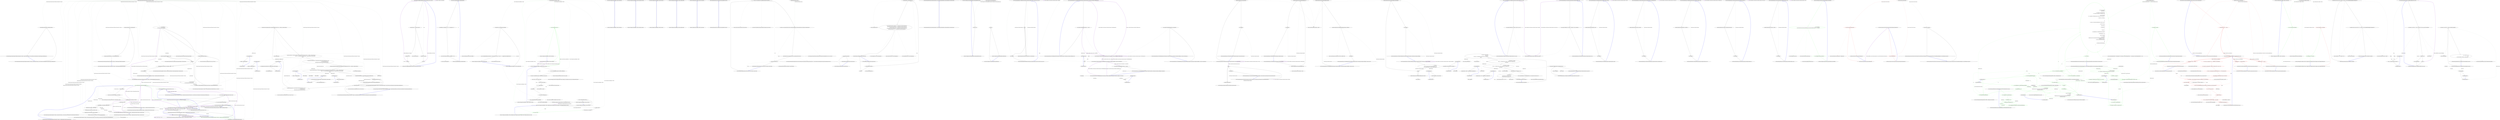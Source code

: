 digraph  {
m0_27 [cluster="Nancy.Bootstrapper.Pipelines.Pipelines(Nancy.Bootstrapper.IPipelines)", file="FormatterExtensions.cs", label="Entry Nancy.Bootstrapper.Pipelines.Pipelines(Nancy.Bootstrapper.IPipelines)", span="23-23"];
m0_31 [cluster="Nancy.Bootstrapper.NancyBootstrapperBase<TContainer>.RequestStartup(TContainer, Nancy.Bootstrapper.IPipelines, Nancy.NancyContext)", file="FormatterExtensions.cs", label="Entry Nancy.Bootstrapper.NancyBootstrapperBase<TContainer>.RequestStartup(TContainer, Nancy.Bootstrapper.IPipelines, Nancy.NancyContext)", span="476-476"];
m0_52 [cluster="Nancy.Bootstrapper.NancyBootstrapperBase<TContainer>.RegisterInstances(TContainer, System.Collections.Generic.IEnumerable<Nancy.Bootstrapper.InstanceRegistration>)", file="FormatterExtensions.cs", label="Entry Nancy.Bootstrapper.NancyBootstrapperBase<TContainer>.RegisterInstances(TContainer, System.Collections.Generic.IEnumerable<Nancy.Bootstrapper.InstanceRegistration>)", span="543-543"];
m0_10 [cluster="Nancy.FormatterExtensions.AsCss(Nancy.IResponseFormatter, string)", file="FormatterExtensions.cs", label="Exit Nancy.FormatterExtensions.AsCss(Nancy.IResponseFormatter, string)", span="26-26"];
m0_94 [cluster="Nancy.Bootstrapper.NancyBootstrapperWithRequestContainerBase<TContainer>.RegisterRequestContainerModules(TContainer, System.Collections.Generic.IEnumerable<Nancy.Bootstrapper.ModuleRegistration>)", file="FormatterExtensions.cs", label="Exit Nancy.Bootstrapper.NancyBootstrapperWithRequestContainerBase<TContainer>.RegisterRequestContainerModules(TContainer, System.Collections.Generic.IEnumerable<Nancy.Bootstrapper.ModuleRegistration>)", span="200-200"];
m0_16 [cluster="Nancy.FormatterExtensions.AsJs(Nancy.IResponseFormatter, string)", file="FormatterExtensions.cs", label="Exit Nancy.FormatterExtensions.AsJs(Nancy.IResponseFormatter, string)", span="37-37"];
m0_96 [cluster="Nancy.Bootstrapper.NancyBootstrapperWithRequestContainerBase<TContainer>.GetModule(TContainer, System.Type)", file="FormatterExtensions.cs", label="Exit Nancy.Bootstrapper.NancyBootstrapperWithRequestContainerBase<TContainer>.GetModule(TContainer, System.Type)", span="215-215"];
m0_90 [cluster="Nancy.Bootstrapper.NancyBootstrapperWithRequestContainerBase<TContainer>.RegisterModules(TContainer, System.Collections.Generic.IEnumerable<Nancy.Bootstrapper.ModuleRegistration>)", file="FormatterExtensions.cs", label="Entry Nancy.Bootstrapper.NancyBootstrapperWithRequestContainerBase<TContainer>.RegisterModules(TContainer, System.Collections.Generic.IEnumerable<Nancy.Bootstrapper.ModuleRegistration>)", span="183-183"];
m0_91 [cluster="Nancy.Bootstrapper.NancyBootstrapperWithRequestContainerBase<TContainer>.RegisterModules(TContainer, System.Collections.Generic.IEnumerable<Nancy.Bootstrapper.ModuleRegistration>)", file="FormatterExtensions.cs", label="this.moduleRegistrationTypeCache = moduleRegistrationTypes", span="185-185"];
m0_92 [cluster="Nancy.Bootstrapper.NancyBootstrapperWithRequestContainerBase<TContainer>.RegisterModules(TContainer, System.Collections.Generic.IEnumerable<Nancy.Bootstrapper.ModuleRegistration>)", file="FormatterExtensions.cs", label="Exit Nancy.Bootstrapper.NancyBootstrapperWithRequestContainerBase<TContainer>.RegisterModules(TContainer, System.Collections.Generic.IEnumerable<Nancy.Bootstrapper.ModuleRegistration>)", span="183-183"];
m0_29 [cluster="Nancy.Bootstrapper.NancyBootstrapperBase<TContainer>.RegisterAndGetRequestStartupTasks(TContainer, System.Type[])", file="FormatterExtensions.cs", label="Entry Nancy.Bootstrapper.NancyBootstrapperBase<TContainer>.RegisterAndGetRequestStartupTasks(TContainer, System.Type[])", span="328-328"];
m0_30 [cluster="Nancy.Bootstrapper.IRequestStartup.Initialize(Nancy.Bootstrapper.IPipelines, Nancy.NancyContext)", file="FormatterExtensions.cs", label="Entry Nancy.Bootstrapper.IRequestStartup.Initialize(Nancy.Bootstrapper.IPipelines, Nancy.NancyContext)", span="12-12"];
m0_51 [cluster="Unk.RegisterCollectionTypes", file="FormatterExtensions.cs", label="Entry Unk.RegisterCollectionTypes", span=""];
m0_4 [cluster="Nancy.Bootstrapper.NancyBootstrapperWithRequestContainerBase<TContainer>.GetAllModules(Nancy.NancyContext)", file="FormatterExtensions.cs", label="Entry Nancy.Bootstrapper.NancyBootstrapperWithRequestContainerBase<TContainer>.GetAllModules(Nancy.NancyContext)", span="58-58"];
m0_5 [cluster="Nancy.Bootstrapper.NancyBootstrapperWithRequestContainerBase<TContainer>.GetAllModules(Nancy.NancyContext)", file="FormatterExtensions.cs", label="var requestContainer = this.GetConfiguredRequestContainer(context)", span="60-60"];
m0_6 [cluster="Nancy.Bootstrapper.NancyBootstrapperWithRequestContainerBase<TContainer>.GetAllModules(Nancy.NancyContext)", file="FormatterExtensions.cs", label="this.RegisterRequestContainerModules(requestContainer, this.moduleRegistrationTypeCache)", span="62-62"];
m0_9 [cluster="Nancy.FormatterExtensions.AsCss(Nancy.IResponseFormatter, string)", color=green, community=0, file="FormatterExtensions.cs", label="39: return AsFile(formatter, applicationRelativeFilePath);", span="28-28"];
m0_73 [cluster="Nancy.Bootstrapper.NancyBootstrapperWithRequestContainerBase<TContainer>.GetConfiguredRequestContainer(Nancy.NancyContext)", file="FormatterExtensions.cs", label="object contextObject", span="150-150"];
m0_74 [cluster="Nancy.Bootstrapper.NancyBootstrapperWithRequestContainerBase<TContainer>.GetConfiguredRequestContainer(Nancy.NancyContext)", file="FormatterExtensions.cs", label="context.Items.TryGetValue(this.ContextKey, out contextObject)", span="151-151"];
m0_77 [cluster="Nancy.Bootstrapper.NancyBootstrapperWithRequestContainerBase<TContainer>.GetConfiguredRequestContainer(Nancy.NancyContext)", file="FormatterExtensions.cs", label="requestContainer = this.CreateRequestContainer(context)", span="156-156"];
m0_78 [cluster="Nancy.Bootstrapper.NancyBootstrapperWithRequestContainerBase<TContainer>.GetConfiguredRequestContainer(Nancy.NancyContext)", file="FormatterExtensions.cs", label="context.Items[this.ContextKey] = requestContainer", span="158-158"];
m0_79 [cluster="Nancy.Bootstrapper.NancyBootstrapperWithRequestContainerBase<TContainer>.GetConfiguredRequestContainer(Nancy.NancyContext)", file="FormatterExtensions.cs", label="this.ConfigureRequestContainer(requestContainer, context)", span="160-160"];
m0_75 [cluster="Nancy.Bootstrapper.NancyBootstrapperWithRequestContainerBase<TContainer>.GetConfiguredRequestContainer(Nancy.NancyContext)", file="FormatterExtensions.cs", label="var requestContainer = contextObject as TContainer", span="152-152"];
m0_76 [cluster="Nancy.Bootstrapper.NancyBootstrapperWithRequestContainerBase<TContainer>.GetConfiguredRequestContainer(Nancy.NancyContext)", file="FormatterExtensions.cs", label="requestContainer == null", span="154-154"];
m0_82 [cluster="Nancy.Bootstrapper.NancyBootstrapperWithRequestContainerBase<TContainer>.GetConfiguredRequestContainer(Nancy.NancyContext)", file="FormatterExtensions.cs", label="return requestContainer;", span="166-166"];
m0_80 [cluster="Nancy.Bootstrapper.NancyBootstrapperWithRequestContainerBase<TContainer>.GetConfiguredRequestContainer(Nancy.NancyContext)", file="FormatterExtensions.cs", label="this.RegisterTypes(requestContainer, this.RequestScopedTypes)", span="162-162"];
m0_81 [cluster="Nancy.Bootstrapper.NancyBootstrapperWithRequestContainerBase<TContainer>.GetConfiguredRequestContainer(Nancy.NancyContext)", file="FormatterExtensions.cs", label="this.RegisterCollectionTypes(requestContainer, this.RequestScopedCollectionTypes)", span="163-163"];
m0_83 [cluster="Nancy.Bootstrapper.NancyBootstrapperWithRequestContainerBase<TContainer>.GetConfiguredRequestContainer(Nancy.NancyContext)", file="FormatterExtensions.cs", label="Exit Nancy.Bootstrapper.NancyBootstrapperWithRequestContainerBase<TContainer>.GetConfiguredRequestContainer(Nancy.NancyContext)", span="148-148"];
m0_28 [cluster="System.Collections.Generic.IEnumerable<TSource>.Any<TSource>()", file="FormatterExtensions.cs", label="Entry System.Collections.Generic.IEnumerable<TSource>.Any<TSource>()", span="0-0"];
m0_0 [cluster="Nancy.Bootstrapper.NancyBootstrapperWithRequestContainerBase<TContainer>.NancyBootstrapperWithRequestContainerBase()", file="FormatterExtensions.cs", label="Entry Nancy.Bootstrapper.NancyBootstrapperWithRequestContainerBase<TContainer>.NancyBootstrapperWithRequestContainerBase()", span="17-17"];
m0_1 [cluster="Nancy.Bootstrapper.NancyBootstrapperWithRequestContainerBase<TContainer>.NancyBootstrapperWithRequestContainerBase()", file="FormatterExtensions.cs", label="this.RequestScopedTypes = new TypeRegistration[0]", span="19-19"];
m0_2 [cluster="Nancy.Bootstrapper.NancyBootstrapperWithRequestContainerBase<TContainer>.NancyBootstrapperWithRequestContainerBase()", file="FormatterExtensions.cs", label="this.RequestScopedCollectionTypes = new CollectionTypeRegistration[0]", span="20-20"];
m0_3 [cluster="Nancy.Bootstrapper.NancyBootstrapperWithRequestContainerBase<TContainer>.NancyBootstrapperWithRequestContainerBase()", file="FormatterExtensions.cs", label="Exit Nancy.Bootstrapper.NancyBootstrapperWithRequestContainerBase<TContainer>.NancyBootstrapperWithRequestContainerBase()", span="17-17"];
m0_7 [cluster="Nancy.Bootstrapper.NancyBootstrapperWithRequestContainerBase<TContainer>.GetAllModules(Nancy.NancyContext)", file="FormatterExtensions.cs", label="return this.GetAllModules(requestContainer);", span="64-64"];
m0_72 [cluster="CollectionTypeRegistration.cstr", file="FormatterExtensions.cs", label="Entry CollectionTypeRegistration.cstr", span=""];
m0_86 [cluster="Nancy.Bootstrapper.NancyBootstrapperWithRequestContainerBase<TContainer>.ConfigureRequestContainer(TContainer, Nancy.NancyContext)", file="FormatterExtensions.cs", label="Entry Nancy.Bootstrapper.NancyBootstrapperWithRequestContainerBase<TContainer>.ConfigureRequestContainer(TContainer, Nancy.NancyContext)", span="174-174"];
m0_89 [cluster="Nancy.Bootstrapper.NancyBootstrapperWithRequestContainerBase<TContainer>.ConfigureRequestContainer(TContainer, Nancy.NancyContext)", file="FormatterExtensions.cs", label="Exit Nancy.Bootstrapper.NancyBootstrapperWithRequestContainerBase<TContainer>.ConfigureRequestContainer(TContainer, Nancy.NancyContext)", span="174-174"];
m0_46 [cluster="Unk.Where", file="FormatterExtensions.cs", label="Entry Unk.Where", span=""];
m0_50 [cluster="Unk.ToArray", file="FormatterExtensions.cs", label="Entry Unk.ToArray", span=""];
m0_62 [cluster="TypeRegistration.cstr", file="FormatterExtensions.cs", label="Entry TypeRegistration.cstr", span=""];
m0_11 [cluster="Nancy.FormatterExtensions.AsImage(Nancy.IResponseFormatter, string)", file="FormatterExtensions.cs", label="Entry Nancy.FormatterExtensions.AsImage(Nancy.IResponseFormatter, string)", span="31-31"];
m0_95 [cluster="Nancy.Bootstrapper.NancyBootstrapperWithRequestContainerBase<TContainer>.GetAllModules(TContainer)", file="FormatterExtensions.cs", label="Exit Nancy.Bootstrapper.NancyBootstrapperWithRequestContainerBase<TContainer>.GetAllModules(TContainer)", span="207-207"];
m0_8 [cluster="Nancy.FormatterExtensions.AsCss(Nancy.IResponseFormatter, string)", file="FormatterExtensions.cs", label="Entry Nancy.FormatterExtensions.AsCss(Nancy.IResponseFormatter, string)", span="26-26"];
m0_44 [cluster="System.Collections.Generic.IEnumerable<TSource>.ToList<TSource>()", file="FormatterExtensions.cs", label="Entry System.Collections.Generic.IEnumerable<TSource>.ToList<TSource>()", span="0-0"];
m0_12 [cluster="Nancy.Bootstrapper.NancyBootstrapperWithRequestContainerBase<TContainer>.GetModule(System.Type, Nancy.NancyContext)", color=green, community=0, file="FormatterExtensions.cs", label="39: Entry Nancy.Bootstrapper.NancyBootstrapperWithRequestContainerBase<TContainer>.GetModule(System.Type, Nancy.NancyContext)", span="73-73"];
m0_13 [cluster="Nancy.Bootstrapper.NancyBootstrapperWithRequestContainerBase<TContainer>.GetModule(System.Type, Nancy.NancyContext)", file="FormatterExtensions.cs", label="var requestContainer = this.GetConfiguredRequestContainer(context)", span="75-75"];
m0_17 [cluster="Nancy.Bootstrapper.NancyBootstrapperWithRequestContainerBase<TContainer>.InitializeRequestPipelines(Nancy.NancyContext)", file="FormatterExtensions.cs", label="Entry Nancy.Bootstrapper.NancyBootstrapperWithRequestContainerBase<TContainer>.InitializeRequestPipelines(Nancy.NancyContext)", span="85-85"];
m0_18 [cluster="Nancy.Bootstrapper.NancyBootstrapperWithRequestContainerBase<TContainer>.InitializeRequestPipelines(Nancy.NancyContext)", file="FormatterExtensions.cs", label="var requestContainer =\r\n                this.GetConfiguredRequestContainer(context)", span="87-88"];
m0_23 [cluster="Nancy.Bootstrapper.NancyBootstrapperWithRequestContainerBase<TContainer>.InitializeRequestPipelines(Nancy.NancyContext)", file="FormatterExtensions.cs", label="requestStartup.Initialize(requestPipelines, context)", span="99-99"];
m0_24 [cluster="Nancy.Bootstrapper.NancyBootstrapperWithRequestContainerBase<TContainer>.InitializeRequestPipelines(Nancy.NancyContext)", file="FormatterExtensions.cs", label="this.RequestStartup(requestContainer, requestPipelines, context)", span="103-103"];
m0_19 [cluster="Nancy.Bootstrapper.NancyBootstrapperWithRequestContainerBase<TContainer>.InitializeRequestPipelines(Nancy.NancyContext)", file="FormatterExtensions.cs", label="var requestPipelines =\r\n                new Pipelines(this.ApplicationPipelines)", span="90-91"];
m0_21 [cluster="Nancy.Bootstrapper.NancyBootstrapperWithRequestContainerBase<TContainer>.InitializeRequestPipelines(Nancy.NancyContext)", file="FormatterExtensions.cs", label="var startupTasks = this.RegisterAndGetRequestStartupTasks(requestContainer, this.RequestStartupTaskTypeCache)", span="95-95"];
m0_20 [cluster="Nancy.Bootstrapper.NancyBootstrapperWithRequestContainerBase<TContainer>.InitializeRequestPipelines(Nancy.NancyContext)", file="FormatterExtensions.cs", label="this.RequestStartupTaskTypeCache.Any()", span="93-93"];
m0_25 [cluster="Nancy.Bootstrapper.NancyBootstrapperWithRequestContainerBase<TContainer>.InitializeRequestPipelines(Nancy.NancyContext)", file="FormatterExtensions.cs", label="return requestPipelines;", span="105-105"];
m0_22 [cluster="Nancy.Bootstrapper.NancyBootstrapperWithRequestContainerBase<TContainer>.InitializeRequestPipelines(Nancy.NancyContext)", file="FormatterExtensions.cs", label=startupTasks, span="97-97"];
m0_26 [cluster="Nancy.Bootstrapper.NancyBootstrapperWithRequestContainerBase<TContainer>.InitializeRequestPipelines(Nancy.NancyContext)", file="FormatterExtensions.cs", label="Exit Nancy.Bootstrapper.NancyBootstrapperWithRequestContainerBase<TContainer>.InitializeRequestPipelines(Nancy.NancyContext)", span="85-85"];
m0_69 [cluster="lambda expression", file="FormatterExtensions.cs", label="Entry lambda expression", span="131-131"];
m0_53 [cluster="lambda expression", file="FormatterExtensions.cs", label="Entry lambda expression", span="120-120"];
m0_56 [cluster="lambda expression", file="FormatterExtensions.cs", label="Entry lambda expression", span="121-121"];
m0_59 [cluster="lambda expression", file="FormatterExtensions.cs", label="Entry lambda expression", span="122-122"];
m0_63 [cluster="lambda expression", file="FormatterExtensions.cs", label="Entry lambda expression", span="129-129"];
m0_66 [cluster="lambda expression", file="FormatterExtensions.cs", label="Entry lambda expression", span="130-130"];
m0_54 [cluster="lambda expression", file="FormatterExtensions.cs", label="tr.Lifetime != Lifetime.PerRequest", span="120-120"];
m0_55 [cluster="lambda expression", file="FormatterExtensions.cs", label="Exit lambda expression", span="120-120"];
m0_57 [cluster="lambda expression", file="FormatterExtensions.cs", label="tr.Lifetime == Lifetime.PerRequest", span="121-121"];
m0_58 [cluster="lambda expression", file="FormatterExtensions.cs", label="Exit lambda expression", span="121-121"];
m0_60 [cluster="lambda expression", file="FormatterExtensions.cs", label="new TypeRegistration(tr.RegistrationType, tr.ImplementationType, Lifetime.Singleton)", span="122-122"];
m0_61 [cluster="lambda expression", file="FormatterExtensions.cs", label="Exit lambda expression", span="122-122"];
m0_64 [cluster="lambda expression", file="FormatterExtensions.cs", label="tr.Lifetime != Lifetime.PerRequest", span="129-129"];
m0_65 [cluster="lambda expression", file="FormatterExtensions.cs", label="Exit lambda expression", span="129-129"];
m0_67 [cluster="lambda expression", file="FormatterExtensions.cs", label="tr.Lifetime == Lifetime.PerRequest", span="130-130"];
m0_68 [cluster="lambda expression", file="FormatterExtensions.cs", label="Exit lambda expression", span="130-130"];
m0_70 [cluster="lambda expression", file="FormatterExtensions.cs", label="new CollectionTypeRegistration(tr.RegistrationType, tr.ImplementationTypes, Lifetime.Singleton)", span="131-131"];
m0_71 [cluster="lambda expression", file="FormatterExtensions.cs", label="Exit lambda expression", span="131-131"];
m0_14 [cluster="Nancy.Bootstrapper.NancyBootstrapperWithRequestContainerBase<TContainer>.GetModule(System.Type, Nancy.NancyContext)", file="FormatterExtensions.cs", label="return this.GetModule(requestContainer, moduleType);", span="77-77"];
m0_15 [cluster="Nancy.Bootstrapper.NancyBootstrapperWithRequestContainerBase<TContainer>.GetModule(System.Type, Nancy.NancyContext)", file="FormatterExtensions.cs", label="Exit Nancy.Bootstrapper.NancyBootstrapperWithRequestContainerBase<TContainer>.GetModule(System.Type, Nancy.NancyContext)", span="73-73"];
m0_48 [cluster="Unk.Select", file="FormatterExtensions.cs", label="Entry Unk.Select", span=""];
m0_84 [cluster="System.Collections.Generic.IDictionary<TKey, TValue>.TryGetValue(TKey, out TValue)", file="FormatterExtensions.cs", label="Entry System.Collections.Generic.IDictionary<TKey, TValue>.TryGetValue(TKey, out TValue)", span="0-0"];
m0_49 [cluster="Unk.Concat", file="FormatterExtensions.cs", label="Entry Unk.Concat", span=""];
m0_88 [cluster="Nancy.Bootstrapper.NancyBootstrapperBase<TContainer>.RegisterCollectionTypes(TContainer, System.Collections.Generic.IEnumerable<Nancy.Bootstrapper.CollectionTypeRegistration>)", file="FormatterExtensions.cs", label="Entry Nancy.Bootstrapper.NancyBootstrapperBase<TContainer>.RegisterCollectionTypes(TContainer, System.Collections.Generic.IEnumerable<Nancy.Bootstrapper.CollectionTypeRegistration>)", span="529-529"];
m0_85 [cluster="Nancy.Bootstrapper.NancyBootstrapperWithRequestContainerBase<TContainer>.CreateRequestContainer(Nancy.NancyContext)", file="FormatterExtensions.cs", label="Entry Nancy.Bootstrapper.NancyBootstrapperWithRequestContainerBase<TContainer>.CreateRequestContainer(Nancy.NancyContext)", span="193-193"];
m0_93 [cluster="Nancy.Bootstrapper.NancyBootstrapperWithRequestContainerBase<TContainer>.CreateRequestContainer(Nancy.NancyContext)", file="FormatterExtensions.cs", label="Exit Nancy.Bootstrapper.NancyBootstrapperWithRequestContainerBase<TContainer>.CreateRequestContainer(Nancy.NancyContext)", span="193-193"];
m0_87 [cluster="Nancy.Bootstrapper.NancyBootstrapperBase<TContainer>.RegisterTypes(TContainer, System.Collections.Generic.IEnumerable<Nancy.Bootstrapper.TypeRegistration>)", file="FormatterExtensions.cs", label="Entry Nancy.Bootstrapper.NancyBootstrapperBase<TContainer>.RegisterTypes(TContainer, System.Collections.Generic.IEnumerable<Nancy.Bootstrapper.TypeRegistration>)", span="521-521"];
m0_45 [cluster="System.Collections.Generic.IEnumerable<TSource>.ToArray<TSource>()", file="FormatterExtensions.cs", label="Entry System.Collections.Generic.IEnumerable<TSource>.ToArray<TSource>()", span="0-0"];
m0_32 [cluster="Nancy.Bootstrapper.NancyBootstrapperWithRequestContainerBase<TContainer>.RegisterRegistrationTasks(System.Collections.Generic.IEnumerable<Nancy.Bootstrapper.IRegistrations>)", file="FormatterExtensions.cs", label="Entry Nancy.Bootstrapper.NancyBootstrapperWithRequestContainerBase<TContainer>.RegisterRegistrationTasks(System.Collections.Generic.IEnumerable<Nancy.Bootstrapper.IRegistrations>)", span="112-112"];
m0_33 [cluster="Nancy.Bootstrapper.NancyBootstrapperWithRequestContainerBase<TContainer>.RegisterRegistrationTasks(System.Collections.Generic.IEnumerable<Nancy.Bootstrapper.IRegistrations>)", file="FormatterExtensions.cs", label="registrationTasks.ToList()", span="114-114"];
m0_34 [cluster="Nancy.Bootstrapper.NancyBootstrapperWithRequestContainerBase<TContainer>.RegisterRegistrationTasks(System.Collections.Generic.IEnumerable<Nancy.Bootstrapper.IRegistrations>)", file="FormatterExtensions.cs", label="var applicationTypeRegistrations = applicationRegistrationTask.TypeRegistrations == null ?\r\n                                                        new TypeRegistration[] { } :\r\n                                                        applicationRegistrationTask.TypeRegistrations.ToArray()", span="116-118"];
m0_37 [cluster="Nancy.Bootstrapper.NancyBootstrapperWithRequestContainerBase<TContainer>.RegisterRegistrationTasks(System.Collections.Generic.IEnumerable<Nancy.Bootstrapper.IRegistrations>)", file="FormatterExtensions.cs", label="var applicationCollectionRegistrations = applicationRegistrationTask.CollectionTypeRegistrations == null ?\r\n                                                            new CollectionTypeRegistration[] { } :\r\n                                                            applicationRegistrationTask.CollectionTypeRegistrations.ToArray()", span="125-127"];
m0_40 [cluster="Nancy.Bootstrapper.NancyBootstrapperWithRequestContainerBase<TContainer>.RegisterRegistrationTasks(System.Collections.Generic.IEnumerable<Nancy.Bootstrapper.IRegistrations>)", file="FormatterExtensions.cs", label="var applicationInstanceRegistrations = applicationRegistrationTask.InstanceRegistrations", span="134-134"];
m0_35 [cluster="Nancy.Bootstrapper.NancyBootstrapperWithRequestContainerBase<TContainer>.RegisterRegistrationTasks(System.Collections.Generic.IEnumerable<Nancy.Bootstrapper.IRegistrations>)", file="FormatterExtensions.cs", label="this.RegisterTypes(this.ApplicationContainer, applicationTypeRegistrations.Where(tr => tr.Lifetime != Lifetime.PerRequest))", span="120-120"];
m0_36 [cluster="Nancy.Bootstrapper.NancyBootstrapperWithRequestContainerBase<TContainer>.RegisterRegistrationTasks(System.Collections.Generic.IEnumerable<Nancy.Bootstrapper.IRegistrations>)", file="FormatterExtensions.cs", label="this.RequestScopedTypes = this.RequestScopedTypes.Concat(applicationTypeRegistrations.Where(tr => tr.Lifetime == Lifetime.PerRequest)\r\n                        .Select(tr => new TypeRegistration(tr.RegistrationType, tr.ImplementationType, Lifetime.Singleton)))\r\n                        .ToArray()", span="121-123"];
m0_38 [cluster="Nancy.Bootstrapper.NancyBootstrapperWithRequestContainerBase<TContainer>.RegisterRegistrationTasks(System.Collections.Generic.IEnumerable<Nancy.Bootstrapper.IRegistrations>)", file="FormatterExtensions.cs", label="this.RegisterCollectionTypes(this.ApplicationContainer, applicationCollectionRegistrations.Where(tr => tr.Lifetime != Lifetime.PerRequest))", span="129-129"];
m0_39 [cluster="Nancy.Bootstrapper.NancyBootstrapperWithRequestContainerBase<TContainer>.RegisterRegistrationTasks(System.Collections.Generic.IEnumerable<Nancy.Bootstrapper.IRegistrations>)", file="FormatterExtensions.cs", label="this.RequestScopedCollectionTypes = this.RequestScopedCollectionTypes.Concat(applicationCollectionRegistrations.Where(tr => tr.Lifetime == Lifetime.PerRequest)\r\n                                                      .Select(tr => new CollectionTypeRegistration(tr.RegistrationType, tr.ImplementationTypes, Lifetime.Singleton)))\r\n                                                      .ToArray()", span="130-132"];
m0_41 [cluster="Nancy.Bootstrapper.NancyBootstrapperWithRequestContainerBase<TContainer>.RegisterRegistrationTasks(System.Collections.Generic.IEnumerable<Nancy.Bootstrapper.IRegistrations>)", file="FormatterExtensions.cs", label="applicationInstanceRegistrations != null", span="136-136"];
m0_42 [cluster="Nancy.Bootstrapper.NancyBootstrapperWithRequestContainerBase<TContainer>.RegisterRegistrationTasks(System.Collections.Generic.IEnumerable<Nancy.Bootstrapper.IRegistrations>)", file="FormatterExtensions.cs", label="this.RegisterInstances(this.ApplicationContainer, applicationInstanceRegistrations)", span="138-138"];
m0_43 [cluster="Nancy.Bootstrapper.NancyBootstrapperWithRequestContainerBase<TContainer>.RegisterRegistrationTasks(System.Collections.Generic.IEnumerable<Nancy.Bootstrapper.IRegistrations>)", file="FormatterExtensions.cs", label="Exit Nancy.Bootstrapper.NancyBootstrapperWithRequestContainerBase<TContainer>.RegisterRegistrationTasks(System.Collections.Generic.IEnumerable<Nancy.Bootstrapper.IRegistrations>)", span="112-112"];
m0_47 [cluster="Unk.RegisterTypes", file="FormatterExtensions.cs", label="Entry Unk.RegisterTypes", span=""];
m0_97 [file="FormatterExtensions.cs", label="Nancy.Bootstrapper.NancyBootstrapperWithRequestContainerBase<TContainer>", span=""];
m1_0 [cluster="Nancy.Demo.ModelBinding.EmailRouteConstraint.TryMatch(string, string, out string)", file="FormsAuthentication.cs", label="Entry Nancy.Demo.ModelBinding.EmailRouteConstraint.TryMatch(string, string, out string)", span="11-11"];
m1_1 [cluster="Nancy.Demo.ModelBinding.EmailRouteConstraint.TryMatch(string, string, out string)", file="FormsAuthentication.cs", label="segment.Contains(''@'') && segment.Contains(''.'')", span="14-14"];
m1_2 [cluster="Nancy.Demo.ModelBinding.EmailRouteConstraint.TryMatch(string, string, out string)", file="FormsAuthentication.cs", label="matchedValue = segment", span="16-16"];
m1_4 [cluster="Nancy.Demo.ModelBinding.EmailRouteConstraint.TryMatch(string, string, out string)", file="FormsAuthentication.cs", label="matchedValue = null", span="20-20"];
m1_3 [cluster="Nancy.Demo.ModelBinding.EmailRouteConstraint.TryMatch(string, string, out string)", file="FormsAuthentication.cs", label="return true;", span="17-17"];
m1_5 [cluster="Nancy.Demo.ModelBinding.EmailRouteConstraint.TryMatch(string, string, out string)", file="FormsAuthentication.cs", label="return false;", span="21-21"];
m1_6 [cluster="Nancy.Demo.ModelBinding.EmailRouteConstraint.TryMatch(string, string, out string)", file="FormsAuthentication.cs", label="Exit Nancy.Demo.ModelBinding.EmailRouteConstraint.TryMatch(string, string, out string)", span="11-11"];
m1_7 [cluster="string.Contains(string)", file="FormsAuthentication.cs", label="Entry string.Contains(string)", span="0-0"];
m2_0 [cluster="Nancy.Cryptography.Base64Helpers.GetBase64Length(int)", file="FormsAuthenticationFixture.cs", label="Entry Nancy.Cryptography.Base64Helpers.GetBase64Length(int)", span="14-14"];
m2_1 [cluster="Nancy.Cryptography.Base64Helpers.GetBase64Length(int)", file="FormsAuthenticationFixture.cs", label="var inputPadding = (normalLength % 3 != 0) ? (3 - (normalLength % 3)) : 0", span="16-16"];
m2_2 [cluster="Nancy.Cryptography.Base64Helpers.GetBase64Length(int)", file="FormsAuthenticationFixture.cs", label="return (int)Math.Ceiling((normalLength + inputPadding) * 4.0 / 3.0);", span="18-18"];
m2_3 [cluster="Nancy.Cryptography.Base64Helpers.GetBase64Length(int)", file="FormsAuthenticationFixture.cs", label="Exit Nancy.Cryptography.Base64Helpers.GetBase64Length(int)", span="14-14"];
m2_4 [cluster="System.Math.Ceiling(double)", file="FormsAuthenticationFixture.cs", label="Entry System.Math.Ceiling(double)", span="0-0"];
m3_32 [cluster="Nancy.ViewEngines.IRenderContext.GetCsrfToken()", file="HtmlHelpers.cs", label="Entry Nancy.ViewEngines.IRenderContext.GetCsrfToken()", span="50-50"];
m3_22 [cluster="System.IO.StreamReader.StreamReader(System.IO.Stream)", file="HtmlHelpers.cs", label="Entry System.IO.StreamReader.StreamReader(System.IO.Stream)", span="0-0"];
m3_19 [cluster="Nancy.ViewEngines.Razor.RazorViewEngine.RenderView(Nancy.ViewEngines.ViewLocationResult, dynamic, Nancy.ViewEngines.IRenderContext)", file="HtmlHelpers.cs", label="Entry Nancy.ViewEngines.Razor.RazorViewEngine.RenderView(Nancy.ViewEngines.ViewLocationResult, dynamic, Nancy.ViewEngines.IRenderContext)", span="73-73"];
m3_33 [cluster="string.Format(string, object, object)", file="HtmlHelpers.cs", label="Entry string.Format(string, object, object)", span="0-0"];
m3_28 [cluster="Nancy.ViewEngines.Razor.HtmlHelpers<TModel>.AntiForgeryToken()", file="HtmlHelpers.cs", label="Entry Nancy.ViewEngines.Razor.HtmlHelpers<TModel>.AntiForgeryToken()", span="74-74"];
m3_29 [cluster="Nancy.ViewEngines.Razor.HtmlHelpers<TModel>.AntiForgeryToken()", file="HtmlHelpers.cs", label="var tokenKeyValue = this.renderContext.GetCsrfToken()", span="76-76"];
m3_30 [cluster="Nancy.ViewEngines.Razor.HtmlHelpers<TModel>.AntiForgeryToken()", file="HtmlHelpers.cs", label="return new NonEncodedHtmlString(String.Format(''<input type=\''hidden\'' name=\''{0}\'' value=\''{1}\''/>'', tokenKeyValue.Key, tokenKeyValue.Value));", span="78-78"];
m3_31 [cluster="Nancy.ViewEngines.Razor.HtmlHelpers<TModel>.AntiForgeryToken()", file="HtmlHelpers.cs", label="Exit Nancy.ViewEngines.Razor.HtmlHelpers<TModel>.AntiForgeryToken()", span="74-74"];
m3_0 [cluster="Nancy.ViewEngines.Razor.HtmlHelpers<TModel>.HtmlHelpers(Nancy.ViewEngines.Razor.RazorViewEngine, Nancy.ViewEngines.IRenderContext, TModel)", file="HtmlHelpers.cs", label="Entry Nancy.ViewEngines.Razor.HtmlHelpers<TModel>.HtmlHelpers(Nancy.ViewEngines.Razor.RazorViewEngine, Nancy.ViewEngines.IRenderContext, TModel)", span="21-21"];
m3_3 [cluster="Nancy.ViewEngines.Razor.HtmlHelpers<TModel>.HtmlHelpers(Nancy.ViewEngines.Razor.RazorViewEngine, Nancy.ViewEngines.IRenderContext, TModel)", color=green, community=0, file="HtmlHelpers.cs", label="33: this.model = model", span="25-25"];
m3_2 [cluster="Nancy.ViewEngines.Razor.HtmlHelpers<TModel>.HtmlHelpers(Nancy.ViewEngines.Razor.RazorViewEngine, Nancy.ViewEngines.IRenderContext, TModel)", file="HtmlHelpers.cs", label="this.renderContext = renderContext", span="24-24"];
m3_1 [cluster="Nancy.ViewEngines.Razor.HtmlHelpers<TModel>.HtmlHelpers(Nancy.ViewEngines.Razor.RazorViewEngine, Nancy.ViewEngines.IRenderContext, TModel)", file="HtmlHelpers.cs", label="this.engine = engine", span="23-23"];
m3_4 [cluster="Nancy.ViewEngines.Razor.HtmlHelpers<TModel>.HtmlHelpers(Nancy.ViewEngines.Razor.RazorViewEngine, Nancy.ViewEngines.IRenderContext, TModel)", file="HtmlHelpers.cs", label="Exit Nancy.ViewEngines.Razor.HtmlHelpers<TModel>.HtmlHelpers(Nancy.ViewEngines.Razor.RazorViewEngine, Nancy.ViewEngines.IRenderContext, TModel)", span="21-21"];
m3_23 [cluster="Nancy.ViewEngines.Razor.NonEncodedHtmlString.NonEncodedHtmlString(string)", file="HtmlHelpers.cs", label="Entry Nancy.ViewEngines.Razor.NonEncodedHtmlString.NonEncodedHtmlString(string)", span="13-13"];
m3_24 [cluster="System.IO.StreamReader.ReadToEnd()", file="HtmlHelpers.cs", label="Entry System.IO.StreamReader.ReadToEnd()", span="0-0"];
m3_5 [cluster="Nancy.ViewEngines.Razor.HtmlHelpers<TModel>.Partial(string)", file="HtmlHelpers.cs", label="Entry Nancy.ViewEngines.Razor.HtmlHelpers<TModel>.Partial(string)", span="33-33"];
m3_6 [cluster="Nancy.ViewEngines.Razor.HtmlHelpers<TModel>.Partial(string)", color=green, community=0, file="HtmlHelpers.cs", label="3: return this.Partial(viewName, null);", span="35-35"];
m3_7 [cluster="Nancy.ViewEngines.Razor.HtmlHelpers<TModel>.Partial(string)", file="HtmlHelpers.cs", label="Exit Nancy.ViewEngines.Razor.HtmlHelpers<TModel>.Partial(string)", span="33-33"];
m3_8 [cluster="Nancy.ViewEngines.Razor.HtmlHelpers<TModel>.Partial(string, dynamic)", file="HtmlHelpers.cs", label="Entry Nancy.ViewEngines.Razor.HtmlHelpers<TModel>.Partial(string, dynamic)", span="44-44"];
m3_9 [cluster="Nancy.ViewEngines.Razor.HtmlHelpers<TModel>.Partial(string, dynamic)", file="HtmlHelpers.cs", label="var view = this.renderContext.LocateView(viewName, modelForPartial)", span="46-46"];
m3_10 [cluster="Nancy.ViewEngines.Razor.HtmlHelpers<TModel>.Partial(string, dynamic)", file="HtmlHelpers.cs", label="var response = this.engine.RenderView(view, modelForPartial, this.renderContext)", span="48-48"];
m3_11 [cluster="Nancy.ViewEngines.Razor.HtmlHelpers<TModel>.Partial(string, dynamic)", file="HtmlHelpers.cs", label="Action<Stream> action = response.Contents", span="49-49"];
m3_16 [cluster="Nancy.ViewEngines.Razor.HtmlHelpers<TModel>.Partial(string, dynamic)", file="HtmlHelpers.cs", label="return new NonEncodedHtmlString(reader.ReadToEnd());", span="57-57"];
m3_12 [cluster="Nancy.ViewEngines.Razor.HtmlHelpers<TModel>.Partial(string, dynamic)", file="HtmlHelpers.cs", label="var mem = new MemoryStream()", span="50-50"];
m3_13 [cluster="Nancy.ViewEngines.Razor.HtmlHelpers<TModel>.Partial(string, dynamic)", file="HtmlHelpers.cs", label="action.Invoke(mem)", span="52-52"];
m3_15 [cluster="Nancy.ViewEngines.Razor.HtmlHelpers<TModel>.Partial(string, dynamic)", file="HtmlHelpers.cs", label="var reader = new StreamReader(mem)", span="55-55"];
m3_14 [cluster="Nancy.ViewEngines.Razor.HtmlHelpers<TModel>.Partial(string, dynamic)", file="HtmlHelpers.cs", label="mem.Position = 0", span="53-53"];
m3_17 [cluster="Nancy.ViewEngines.Razor.HtmlHelpers<TModel>.Partial(string, dynamic)", file="HtmlHelpers.cs", label="Exit Nancy.ViewEngines.Razor.HtmlHelpers<TModel>.Partial(string, dynamic)", span="44-44"];
m3_21 [cluster="System.Action<T>.Invoke(T)", file="HtmlHelpers.cs", label="Entry System.Action<T>.Invoke(T)", span="0-0"];
m3_18 [cluster="Nancy.ViewEngines.IRenderContext.LocateView(string, dynamic)", file="HtmlHelpers.cs", label="Entry Nancy.ViewEngines.IRenderContext.LocateView(string, dynamic)", span="42-42"];
m3_25 [cluster="Nancy.ViewEngines.Razor.HtmlHelpers<TModel>.Raw(string)", file="HtmlHelpers.cs", label="Entry Nancy.ViewEngines.Razor.HtmlHelpers<TModel>.Raw(string)", span="65-65"];
m3_26 [cluster="Nancy.ViewEngines.Razor.HtmlHelpers<TModel>.Raw(string)", file="HtmlHelpers.cs", label="return new NonEncodedHtmlString(text);", span="67-67"];
m3_27 [cluster="Nancy.ViewEngines.Razor.HtmlHelpers<TModel>.Raw(string)", file="HtmlHelpers.cs", label="Exit Nancy.ViewEngines.Razor.HtmlHelpers<TModel>.Raw(string)", span="65-65"];
m3_20 [cluster="System.IO.MemoryStream.MemoryStream()", file="HtmlHelpers.cs", label="Entry System.IO.MemoryStream.MemoryStream()", span="0-0"];
m3_34 [file="HtmlHelpers.cs", label="Nancy.ViewEngines.Razor.HtmlHelpers<TModel>", span=""];
m4_0 [cluster="Nancy.ViewEngines.Razor.IHtmlHelpers<TModel>.Partial(string)", file="IHtmlHelpers.cs", label="Entry Nancy.ViewEngines.Razor.IHtmlHelpers<TModel>.Partial(string)", span="13-13"];
m4_1 [cluster="Nancy.ViewEngines.Razor.IHtmlHelpers<TModel>.Partial(string)", file="IHtmlHelpers.cs", label="Exit Nancy.ViewEngines.Razor.IHtmlHelpers<TModel>.Partial(string)", span="13-13"];
m4_2 [cluster="Nancy.ViewEngines.Razor.IHtmlHelpers<TModel>.Partial(string, dynamic)", file="IHtmlHelpers.cs", label="Entry Nancy.ViewEngines.Razor.IHtmlHelpers<TModel>.Partial(string, dynamic)", span="21-21"];
m4_3 [cluster="Nancy.ViewEngines.Razor.IHtmlHelpers<TModel>.Partial(string, dynamic)", file="IHtmlHelpers.cs", label="Exit Nancy.ViewEngines.Razor.IHtmlHelpers<TModel>.Partial(string, dynamic)", span="21-21"];
m4_4 [cluster="Nancy.ViewEngines.Razor.IHtmlHelpers<TModel>.Raw(string)", file="IHtmlHelpers.cs", label="Entry Nancy.ViewEngines.Razor.IHtmlHelpers<TModel>.Raw(string)", span="28-28"];
m4_5 [cluster="Nancy.ViewEngines.Razor.IHtmlHelpers<TModel>.Raw(string)", file="IHtmlHelpers.cs", label="Exit Nancy.ViewEngines.Razor.IHtmlHelpers<TModel>.Raw(string)", span="28-28"];
m4_6 [cluster="Nancy.ViewEngines.Razor.IHtmlHelpers<TModel>.AntiForgeryToken()", file="IHtmlHelpers.cs", label="Entry Nancy.ViewEngines.Razor.IHtmlHelpers<TModel>.AntiForgeryToken()", span="34-34"];
m4_7 [cluster="Nancy.ViewEngines.Razor.IHtmlHelpers<TModel>.AntiForgeryToken()", file="IHtmlHelpers.cs", label="Exit Nancy.ViewEngines.Razor.IHtmlHelpers<TModel>.AntiForgeryToken()", span="34-34"];
m5_0 [cluster="Nancy.ViewEngines.Razor.IUrlHelpers<TModel>.Content(string)", file="IUrlHelpers.cs", label="Entry Nancy.ViewEngines.Razor.IUrlHelpers<TModel>.Content(string)", span="8-8"];
m5_1 [cluster="Nancy.ViewEngines.Razor.IUrlHelpers<TModel>.Content(string)", file="IUrlHelpers.cs", label="Exit Nancy.ViewEngines.Razor.IUrlHelpers<TModel>.Content(string)", span="8-8"];
m6_0 [cluster="Nancy.Authentication.Forms.IUserMapper.GetUserFromIdentifier(System.Guid)", file="IUsernameMapper.cs", label="Entry Nancy.Authentication.Forms.IUserMapper.GetUserFromIdentifier(System.Guid)", span="17-17"];
m6_1 [cluster="Nancy.Authentication.Forms.IUserMapper.GetUserFromIdentifier(System.Guid)", file="IUsernameMapper.cs", label="Exit Nancy.Authentication.Forms.IUserMapper.GetUserFromIdentifier(System.Guid)", span="17-17"];
m7_10 [cluster="System.IO.StreamWriter.StreamWriter(System.IO.Stream)", file="NancyCSharpRazorCodeGenerator.cs", label="Entry System.IO.StreamWriter.StreamWriter(System.IO.Stream)", span="0-0"];
m7_21 [cluster="string.Split(params char[])", file="NancyCSharpRazorCodeGenerator.cs", label="Entry string.Split(params char[])", span="0-0"];
m7_11 [cluster="Nancy.IO.UnclosableStreamWrapper.UnclosableStreamWrapper(System.IO.Stream)", file="NancyCSharpRazorCodeGenerator.cs", label="Entry Nancy.IO.UnclosableStreamWrapper.UnclosableStreamWrapper(System.IO.Stream)", span="22-22"];
m7_3 [cluster="Nancy.Responses.DefaultJsonSerializer.IsJsonType(string)", file="NancyCSharpRazorCodeGenerator.cs", label="Entry Nancy.Responses.DefaultJsonSerializer.IsJsonType(string)", span="84-84"];
m7_15 [cluster="Nancy.Responses.DefaultJsonSerializer.IsJsonType(string)", file="NancyCSharpRazorCodeGenerator.cs", label="string.IsNullOrEmpty(contentType)", span="86-86"];
m7_17 [cluster="Nancy.Responses.DefaultJsonSerializer.IsJsonType(string)", file="NancyCSharpRazorCodeGenerator.cs", label="var contentMimeType = contentType.Split(';')[0]", span="91-91"];
m7_16 [cluster="Nancy.Responses.DefaultJsonSerializer.IsJsonType(string)", file="NancyCSharpRazorCodeGenerator.cs", label="return false;", span="88-88"];
m7_18 [cluster="Nancy.Responses.DefaultJsonSerializer.IsJsonType(string)", file="NancyCSharpRazorCodeGenerator.cs", label="return contentMimeType.Equals(''application/json'', StringComparison.InvariantCultureIgnoreCase) ||\r\n                   contentMimeType.StartsWith(''application/json-'', StringComparison.InvariantCultureIgnoreCase) ||\r\n                   contentMimeType.Equals(''text/json'', StringComparison.InvariantCultureIgnoreCase) ||\r\n                  (contentMimeType.StartsWith(''application/vnd'', StringComparison.InvariantCultureIgnoreCase) &&\r\n                   contentMimeType.EndsWith(''+json'', StringComparison.InvariantCultureIgnoreCase));", span="93-97"];
m7_19 [cluster="Nancy.Responses.DefaultJsonSerializer.IsJsonType(string)", file="NancyCSharpRazorCodeGenerator.cs", label="Exit Nancy.Responses.DefaultJsonSerializer.IsJsonType(string)", span="84-84"];
m7_0 [cluster="Nancy.Responses.DefaultJsonSerializer.CanSerialize(string)", file="NancyCSharpRazorCodeGenerator.cs", label="Entry Nancy.Responses.DefaultJsonSerializer.CanSerialize(string)", span="19-19"];
m7_1 [cluster="Nancy.Responses.DefaultJsonSerializer.CanSerialize(string)", file="NancyCSharpRazorCodeGenerator.cs", label="return IsJsonType(contentType);", span="21-21"];
m7_2 [cluster="Nancy.Responses.DefaultJsonSerializer.CanSerialize(string)", file="NancyCSharpRazorCodeGenerator.cs", label="Exit Nancy.Responses.DefaultJsonSerializer.CanSerialize(string)", span="19-19"];
m7_13 [cluster="Nancy.Json.JavaScriptSerializer.RegisterConverters(System.Collections.Generic.IEnumerable<Nancy.Json.JavaScriptConverter>, System.Collections.Generic.IEnumerable<Nancy.Json.JavaScriptPrimitiveConverter>)", file="NancyCSharpRazorCodeGenerator.cs", label="Entry Nancy.Json.JavaScriptSerializer.RegisterConverters(System.Collections.Generic.IEnumerable<Nancy.Json.JavaScriptConverter>, System.Collections.Generic.IEnumerable<Nancy.Json.JavaScriptPrimitiveConverter>)", span="486-486"];
m7_20 [cluster="string.IsNullOrEmpty(string)", file="NancyCSharpRazorCodeGenerator.cs", label="Entry string.IsNullOrEmpty(string)", span="0-0"];
m7_4 [cluster="Nancy.Responses.DefaultJsonSerializer.Serialize<TModel>(string, TModel, System.IO.Stream)", file="NancyCSharpRazorCodeGenerator.cs", label="Entry Nancy.Responses.DefaultJsonSerializer.Serialize<TModel>(string, TModel, System.IO.Stream)", span="62-62"];
m7_5 [cluster="Nancy.Responses.DefaultJsonSerializer.Serialize<TModel>(string, TModel, System.IO.Stream)", file="NancyCSharpRazorCodeGenerator.cs", label="var writer = new StreamWriter(new UnclosableStreamWrapper(outputStream))", span="64-64"];
m7_8 [cluster="Nancy.Responses.DefaultJsonSerializer.Serialize<TModel>(string, TModel, System.IO.Stream)", file="NancyCSharpRazorCodeGenerator.cs", label="serializer.Serialize(model, writer)", span="70-70"];
m7_6 [cluster="Nancy.Responses.DefaultJsonSerializer.Serialize<TModel>(string, TModel, System.IO.Stream)", file="NancyCSharpRazorCodeGenerator.cs", label="var serializer = new JavaScriptSerializer(null, false, JsonSettings.MaxJsonLength, JsonSettings.MaxRecursions, RetainCasing, ISO8601DateFormat)", span="66-66"];
m7_7 [cluster="Nancy.Responses.DefaultJsonSerializer.Serialize<TModel>(string, TModel, System.IO.Stream)", file="NancyCSharpRazorCodeGenerator.cs", label="serializer.RegisterConverters(JsonSettings.Converters, JsonSettings.PrimitiveConverters)", span="68-68"];
m7_9 [cluster="Nancy.Responses.DefaultJsonSerializer.Serialize<TModel>(string, TModel, System.IO.Stream)", file="NancyCSharpRazorCodeGenerator.cs", label="Exit Nancy.Responses.DefaultJsonSerializer.Serialize<TModel>(string, TModel, System.IO.Stream)", span="62-62"];
m7_24 [cluster="string.EndsWith(string, System.StringComparison)", file="NancyCSharpRazorCodeGenerator.cs", label="Entry string.EndsWith(string, System.StringComparison)", span="0-0"];
m7_14 [cluster="Nancy.Json.JavaScriptSerializer.Serialize(object, System.IO.TextWriter)", file="NancyCSharpRazorCodeGenerator.cs", label="Entry Nancy.Json.JavaScriptSerializer.Serialize(object, System.IO.TextWriter)", span="535-535"];
m7_22 [cluster="string.Equals(string, System.StringComparison)", file="NancyCSharpRazorCodeGenerator.cs", label="Entry string.Equals(string, System.StringComparison)", span="0-0"];
m7_12 [cluster="Nancy.Json.JavaScriptSerializer.JavaScriptSerializer(Nancy.Json.JavaScriptTypeResolver, bool, int, int, bool, bool)", file="NancyCSharpRazorCodeGenerator.cs", label="Entry Nancy.Json.JavaScriptSerializer.JavaScriptSerializer(Nancy.Json.JavaScriptTypeResolver, bool, int, int, bool, bool)", span="77-77"];
m7_23 [cluster="string.StartsWith(string, System.StringComparison)", file="NancyCSharpRazorCodeGenerator.cs", label="Entry string.StartsWith(string, System.StringComparison)", span="0-0"];
m7_25 [file="NancyCSharpRazorCodeGenerator.cs", label="Nancy.Responses.DefaultJsonSerializer", span=""];
m8_0 [cluster="Nancy.Routing.IRouteInvoker.Invoke(Nancy.Routing.Route, System.Threading.CancellationToken, Nancy.DynamicDictionary, Nancy.NancyContext)", file="NancyRazorViewBase.cs", label="Entry Nancy.Routing.IRouteInvoker.Invoke(Nancy.Routing.Route, System.Threading.CancellationToken, Nancy.DynamicDictionary, Nancy.NancyContext)", span="18-18"];
m8_1 [cluster="Nancy.Routing.IRouteInvoker.Invoke(Nancy.Routing.Route, System.Threading.CancellationToken, Nancy.DynamicDictionary, Nancy.NancyContext)", file="NancyRazorViewBase.cs", label="Exit Nancy.Routing.IRouteInvoker.Invoke(Nancy.Routing.Route, System.Threading.CancellationToken, Nancy.DynamicDictionary, Nancy.NancyContext)", span="18-18"];
m9_0 [cluster="Nancy.ViewEngines.Razor.NonEncodedHtmlString.NonEncodedHtmlString(string)", file="NonEncodedHtmlString.cs", label="Entry Nancy.ViewEngines.Razor.NonEncodedHtmlString.NonEncodedHtmlString(string)", span="13-13"];
m9_1 [cluster="Nancy.ViewEngines.Razor.NonEncodedHtmlString.NonEncodedHtmlString(string)", file="NonEncodedHtmlString.cs", label="this.value = value", span="15-15"];
m9_2 [cluster="Nancy.ViewEngines.Razor.NonEncodedHtmlString.NonEncodedHtmlString(string)", file="NonEncodedHtmlString.cs", label="Exit Nancy.ViewEngines.Razor.NonEncodedHtmlString.NonEncodedHtmlString(string)", span="13-13"];
m9_3 [cluster="Nancy.ViewEngines.Razor.NonEncodedHtmlString.ToHtmlString()", file="NonEncodedHtmlString.cs", label="Entry Nancy.ViewEngines.Razor.NonEncodedHtmlString.ToHtmlString()", span="22-22"];
m9_4 [cluster="Nancy.ViewEngines.Razor.NonEncodedHtmlString.ToHtmlString()", file="NonEncodedHtmlString.cs", label="return value;", span="24-24"];
m9_5 [cluster="Nancy.ViewEngines.Razor.NonEncodedHtmlString.ToHtmlString()", file="NonEncodedHtmlString.cs", label="Exit Nancy.ViewEngines.Razor.NonEncodedHtmlString.ToHtmlString()", span="22-22"];
m9_6 [file="NonEncodedHtmlString.cs", label="Nancy.ViewEngines.Razor.NonEncodedHtmlString", span=""];
m10_24 [cluster="Nancy.NegotiatorExtensions.WithHeaders(Nancy.Responses.Negotiation.Negotiator, params System.Tuple<string, string>[])", file="PartialRenderingFixture.cs", label="Entry Nancy.NegotiatorExtensions.WithHeaders(Nancy.Responses.Negotiation.Negotiator, params System.Tuple<string, string>[])", span="87-87"];
m10_25 [cluster="Nancy.NegotiatorExtensions.WithHeaders(Nancy.Responses.Negotiation.Negotiator, params System.Tuple<string, string>[])", file="PartialRenderingFixture.cs", label=headers, span="89-89"];
m10_26 [cluster="Nancy.NegotiatorExtensions.WithHeaders(Nancy.Responses.Negotiation.Negotiator, params System.Tuple<string, string>[])", file="PartialRenderingFixture.cs", label="negotiator.NegotiationContext.Headers[keyValuePair.Item1] = keyValuePair.Item2", span="91-91"];
m10_27 [cluster="Nancy.NegotiatorExtensions.WithHeaders(Nancy.Responses.Negotiation.Negotiator, params System.Tuple<string, string>[])", file="PartialRenderingFixture.cs", label="return negotiator;", span="94-94"];
m10_28 [cluster="Nancy.NegotiatorExtensions.WithHeaders(Nancy.Responses.Negotiation.Negotiator, params System.Tuple<string, string>[])", file="PartialRenderingFixture.cs", label="Exit Nancy.NegotiatorExtensions.WithHeaders(Nancy.Responses.Negotiation.Negotiator, params System.Tuple<string, string>[])", span="87-87"];
m10_55 [cluster="Nancy.NegotiatorExtensions.WithMediaRangeModel(Nancy.Responses.Negotiation.Negotiator, Nancy.Responses.Negotiation.MediaRange, object)", file="PartialRenderingFixture.cs", label="Entry Nancy.NegotiatorExtensions.WithMediaRangeModel(Nancy.Responses.Negotiation.Negotiator, Nancy.Responses.Negotiation.MediaRange, object)", span="167-167"];
m10_56 [cluster="Nancy.NegotiatorExtensions.WithMediaRangeModel(Nancy.Responses.Negotiation.Negotiator, Nancy.Responses.Negotiation.MediaRange, object)", file="PartialRenderingFixture.cs", label="return negotiator.WithMediaRangeModel(range, () => model);", span="169-169"];
m10_57 [cluster="Nancy.NegotiatorExtensions.WithMediaRangeModel(Nancy.Responses.Negotiation.Negotiator, Nancy.Responses.Negotiation.MediaRange, object)", file="PartialRenderingFixture.cs", label="Exit Nancy.NegotiatorExtensions.WithMediaRangeModel(Nancy.Responses.Negotiation.Negotiator, Nancy.Responses.Negotiation.MediaRange, object)", span="167-167"];
m10_4 [cluster="System.Collections.Generic.ICollection<T>.Add(T)", file="PartialRenderingFixture.cs", label="Entry System.Collections.Generic.ICollection<T>.Add(T)", span="0-0"];
m10_23 [cluster="Unk.WithHeaders", file="PartialRenderingFixture.cs", label="Entry Unk.WithHeaders", span=""];
m10_0 [cluster="Nancy.NegotiatorExtensions.WithCookie(Nancy.Responses.Negotiation.Negotiator, Nancy.Cookies.INancyCookie)", file="PartialRenderingFixture.cs", label="Entry Nancy.NegotiatorExtensions.WithCookie(Nancy.Responses.Negotiation.Negotiator, Nancy.Cookies.INancyCookie)", span="20-20"];
m10_1 [cluster="Nancy.NegotiatorExtensions.WithCookie(Nancy.Responses.Negotiation.Negotiator, Nancy.Cookies.INancyCookie)", file="PartialRenderingFixture.cs", label="negotiator.NegotiationContext.Cookies.Add(cookie)", span="22-22"];
m10_2 [cluster="Nancy.NegotiatorExtensions.WithCookie(Nancy.Responses.Negotiation.Negotiator, Nancy.Cookies.INancyCookie)", file="PartialRenderingFixture.cs", label="return negotiator;", span="23-23"];
m10_3 [cluster="Nancy.NegotiatorExtensions.WithCookie(Nancy.Responses.Negotiation.Negotiator, Nancy.Cookies.INancyCookie)", file="PartialRenderingFixture.cs", label="Exit Nancy.NegotiatorExtensions.WithCookie(Nancy.Responses.Negotiation.Negotiator, Nancy.Cookies.INancyCookie)", span="20-20"];
m10_98 [cluster="object.GetType()", file="PartialRenderingFixture.cs", label="Entry object.GetType()", span="0-0"];
m10_29 [cluster="Nancy.NegotiatorExtensions.WithFullNegotiation(Nancy.Responses.Negotiation.Negotiator)", file="PartialRenderingFixture.cs", label="Entry Nancy.NegotiatorExtensions.WithFullNegotiation(Nancy.Responses.Negotiation.Negotiator)", span="102-102"];
m10_30 [cluster="Nancy.NegotiatorExtensions.WithFullNegotiation(Nancy.Responses.Negotiation.Negotiator)", file="PartialRenderingFixture.cs", label="negotiator.NegotiationContext.PermissableMediaRanges.Clear()", span="104-104"];
m10_31 [cluster="Nancy.NegotiatorExtensions.WithFullNegotiation(Nancy.Responses.Negotiation.Negotiator)", file="PartialRenderingFixture.cs", label="negotiator.NegotiationContext.PermissableMediaRanges.Add(''*/*'')", span="105-105"];
m10_32 [cluster="Nancy.NegotiatorExtensions.WithFullNegotiation(Nancy.Responses.Negotiation.Negotiator)", file="PartialRenderingFixture.cs", label="return negotiator;", span="107-107"];
m10_33 [cluster="Nancy.NegotiatorExtensions.WithFullNegotiation(Nancy.Responses.Negotiation.Negotiator)", file="PartialRenderingFixture.cs", label="Exit Nancy.NegotiatorExtensions.WithFullNegotiation(Nancy.Responses.Negotiation.Negotiator)", span="102-102"];
m10_11 [cluster="Nancy.NegotiatorExtensions.WithHeader(Nancy.Responses.Negotiation.Negotiator, string, string)", file="PartialRenderingFixture.cs", label="Entry Nancy.NegotiatorExtensions.WithHeader(Nancy.Responses.Negotiation.Negotiator, string, string)", span="49-49"];
m10_12 [cluster="Nancy.NegotiatorExtensions.WithHeader(Nancy.Responses.Negotiation.Negotiator, string, string)", file="PartialRenderingFixture.cs", label="return negotiator.WithHeaders(new { Header = header, Value = value });", span="51-51"];
m10_13 [cluster="Nancy.NegotiatorExtensions.WithHeader(Nancy.Responses.Negotiation.Negotiator, string, string)", file="PartialRenderingFixture.cs", label="Exit Nancy.NegotiatorExtensions.WithHeader(Nancy.Responses.Negotiation.Negotiator, string, string)", span="49-49"];
m10_101 [cluster="System.ArgumentException.ArgumentException(string)", file="PartialRenderingFixture.cs", label="Entry System.ArgumentException.ArgumentException(string)", span="0-0"];
m10_62 [cluster="Nancy.NegotiatorExtensions.WithMediaRangeModel(Nancy.Responses.Negotiation.Negotiator, Nancy.Responses.Negotiation.MediaRange, System.Func<object>)", file="PartialRenderingFixture.cs", label="Entry Nancy.NegotiatorExtensions.WithMediaRangeModel(Nancy.Responses.Negotiation.Negotiator, Nancy.Responses.Negotiation.MediaRange, System.Func<object>)", span="180-180"];
m10_63 [cluster="Nancy.NegotiatorExtensions.WithMediaRangeModel(Nancy.Responses.Negotiation.Negotiator, Nancy.Responses.Negotiation.MediaRange, System.Func<object>)", file="PartialRenderingFixture.cs", label="negotiator.NegotiationContext.PermissableMediaRanges.Add(range)", span="182-182"];
m10_64 [cluster="Nancy.NegotiatorExtensions.WithMediaRangeModel(Nancy.Responses.Negotiation.Negotiator, Nancy.Responses.Negotiation.MediaRange, System.Func<object>)", file="PartialRenderingFixture.cs", label="negotiator.NegotiationContext.MediaRangeModelMappings.Add(range, modelFactory)", span="183-183"];
m10_65 [cluster="Nancy.NegotiatorExtensions.WithMediaRangeModel(Nancy.Responses.Negotiation.Negotiator, Nancy.Responses.Negotiation.MediaRange, System.Func<object>)", file="PartialRenderingFixture.cs", label="return negotiator;", span="185-185"];
m10_66 [cluster="Nancy.NegotiatorExtensions.WithMediaRangeModel(Nancy.Responses.Negotiation.Negotiator, Nancy.Responses.Negotiation.MediaRange, System.Func<object>)", file="PartialRenderingFixture.cs", label="Exit Nancy.NegotiatorExtensions.WithMediaRangeModel(Nancy.Responses.Negotiation.Negotiator, Nancy.Responses.Negotiation.MediaRange, System.Func<object>)", span="180-180"];
m10_34 [cluster="System.Collections.Generic.ICollection<T>.Clear()", file="PartialRenderingFixture.cs", label="Entry System.Collections.Generic.ICollection<T>.Clear()", span="0-0"];
m10_47 [cluster="Nancy.NegotiatorExtensions.WithModel(Nancy.Responses.Negotiation.Negotiator, dynamic)", file="PartialRenderingFixture.cs", label="Entry Nancy.NegotiatorExtensions.WithModel(Nancy.Responses.Negotiation.Negotiator, dynamic)", span="139-139"];
m10_48 [cluster="Nancy.NegotiatorExtensions.WithModel(Nancy.Responses.Negotiation.Negotiator, dynamic)", file="PartialRenderingFixture.cs", label="negotiator.NegotiationContext.DefaultModel = model", span="141-141"];
m10_49 [cluster="Nancy.NegotiatorExtensions.WithModel(Nancy.Responses.Negotiation.Negotiator, dynamic)", file="PartialRenderingFixture.cs", label="return negotiator;", span="143-143"];
m10_50 [cluster="Nancy.NegotiatorExtensions.WithModel(Nancy.Responses.Negotiation.Negotiator, dynamic)", file="PartialRenderingFixture.cs", label="Exit Nancy.NegotiatorExtensions.WithModel(Nancy.Responses.Negotiation.Negotiator, dynamic)", span="139-139"];
m10_42 [cluster="Unk.Where", file="PartialRenderingFixture.cs", label="Entry Unk.Where", span=""];
m10_22 [cluster="Unk.ToArray", file="PartialRenderingFixture.cs", label="Entry Unk.ToArray", span=""];
m10_90 [cluster="Nancy.NegotiatorExtensions.GetTuple(object)", file="PartialRenderingFixture.cs", label="Entry Nancy.NegotiatorExtensions.GetTuple(object)", span="250-250"];
m10_91 [cluster="Nancy.NegotiatorExtensions.GetTuple(object)", file="PartialRenderingFixture.cs", label="var properties = header.GetType()\r\n                                   .GetProperties()\r\n                                   .Where(prop => prop.CanRead && prop.PropertyType == typeof(string))\r\n                                   .ToArray()", span="252-255"];
m10_96 [cluster="Nancy.NegotiatorExtensions.GetTuple(object)", file="PartialRenderingFixture.cs", label="return Tuple.Create(\r\n                (string)headerProperty.GetValue(header, null),\r\n                (string)valueProperty.GetValue(header, null));", span="270-272"];
m10_92 [cluster="Nancy.NegotiatorExtensions.GetTuple(object)", file="PartialRenderingFixture.cs", label="var headerProperty = properties\r\n                                    .Where(p => string.Equals(p.Name, ''Header'', StringComparison.OrdinalIgnoreCase))\r\n                                    .FirstOrDefault()", span="257-259"];
m10_93 [cluster="Nancy.NegotiatorExtensions.GetTuple(object)", file="PartialRenderingFixture.cs", label="var valueProperty = properties\r\n                                    .Where(p => string.Equals(p.Name, ''Value'', StringComparison.OrdinalIgnoreCase))\r\n                                    .FirstOrDefault()", span="261-263"];
m10_94 [cluster="Nancy.NegotiatorExtensions.GetTuple(object)", file="PartialRenderingFixture.cs", label="headerProperty == null || valueProperty == null", span="265-265"];
m10_95 [cluster="Nancy.NegotiatorExtensions.GetTuple(object)", file="PartialRenderingFixture.cs", label="throw new ArgumentException(''Unable to extract 'Header' or 'Value' properties from anonymous type.'');", span="267-267"];
m10_97 [cluster="Nancy.NegotiatorExtensions.GetTuple(object)", file="PartialRenderingFixture.cs", label="Exit Nancy.NegotiatorExtensions.GetTuple(object)", span="250-250"];
m10_103 [cluster="System.Tuple.Create<T1, T2>(T1, T2)", file="PartialRenderingFixture.cs", label="Entry System.Tuple.Create<T1, T2>(T1, T2)", span="0-0"];
m10_43 [cluster="Unk.Remove", file="PartialRenderingFixture.cs", label="Entry Unk.Remove", span=""];
m10_86 [cluster="Nancy.NegotiatorExtensions.WithStatusCode(Nancy.Responses.Negotiation.Negotiator, Nancy.HttpStatusCode)", file="PartialRenderingFixture.cs", label="Entry Nancy.NegotiatorExtensions.WithStatusCode(Nancy.Responses.Negotiation.Negotiator, Nancy.HttpStatusCode)", span="244-244"];
m10_87 [cluster="Nancy.NegotiatorExtensions.WithStatusCode(Nancy.Responses.Negotiation.Negotiator, Nancy.HttpStatusCode)", file="PartialRenderingFixture.cs", label="negotiator.NegotiationContext.StatusCode = statusCode", span="246-246"];
m10_88 [cluster="Nancy.NegotiatorExtensions.WithStatusCode(Nancy.Responses.Negotiation.Negotiator, Nancy.HttpStatusCode)", file="PartialRenderingFixture.cs", label="return negotiator;", span="247-247"];
m10_89 [cluster="Nancy.NegotiatorExtensions.WithStatusCode(Nancy.Responses.Negotiation.Negotiator, Nancy.HttpStatusCode)", file="PartialRenderingFixture.cs", label="Exit Nancy.NegotiatorExtensions.WithStatusCode(Nancy.Responses.Negotiation.Negotiator, Nancy.HttpStatusCode)", span="244-244"];
m10_5 [cluster="Nancy.NegotiatorExtensions.WithCookies(Nancy.Responses.Negotiation.Negotiator, System.Collections.Generic.IEnumerable<Nancy.Cookies.INancyCookie>)", file="PartialRenderingFixture.cs", label="Entry Nancy.NegotiatorExtensions.WithCookies(Nancy.Responses.Negotiation.Negotiator, System.Collections.Generic.IEnumerable<Nancy.Cookies.INancyCookie>)", span="32-32"];
m10_6 [cluster="Nancy.NegotiatorExtensions.WithCookies(Nancy.Responses.Negotiation.Negotiator, System.Collections.Generic.IEnumerable<Nancy.Cookies.INancyCookie>)", file="PartialRenderingFixture.cs", label=cookies, span="34-34"];
m10_7 [cluster="Nancy.NegotiatorExtensions.WithCookies(Nancy.Responses.Negotiation.Negotiator, System.Collections.Generic.IEnumerable<Nancy.Cookies.INancyCookie>)", file="PartialRenderingFixture.cs", label="negotiator.WithCookie(cookie)", span="36-36"];
m10_8 [cluster="Nancy.NegotiatorExtensions.WithCookies(Nancy.Responses.Negotiation.Negotiator, System.Collections.Generic.IEnumerable<Nancy.Cookies.INancyCookie>)", file="PartialRenderingFixture.cs", label="return negotiator;", span="39-39"];
m10_9 [cluster="Nancy.NegotiatorExtensions.WithCookies(Nancy.Responses.Negotiation.Negotiator, System.Collections.Generic.IEnumerable<Nancy.Cookies.INancyCookie>)", file="PartialRenderingFixture.cs", label="Exit Nancy.NegotiatorExtensions.WithCookies(Nancy.Responses.Negotiation.Negotiator, System.Collections.Generic.IEnumerable<Nancy.Cookies.INancyCookie>)", span="32-32"];
m10_111 [cluster="lambda expression", file="PartialRenderingFixture.cs", label="Entry lambda expression", span="262-262"];
m10_44 [cluster="lambda expression", file="PartialRenderingFixture.cs", label="Entry lambda expression", span="121-121"];
m10_45 [cluster="lambda expression", file="PartialRenderingFixture.cs", label="mr.Type.IsWildcard && mr.Subtype.IsWildcard", span="121-121"];
m10_46 [cluster="lambda expression", file="PartialRenderingFixture.cs", label="Exit lambda expression", span="121-121"];
m10_60 [cluster="lambda expression", file="PartialRenderingFixture.cs", label=model, span="169-169"];
m10_59 [cluster="lambda expression", file="PartialRenderingFixture.cs", label="Entry lambda expression", span="169-169"];
m10_61 [cluster="lambda expression", file="PartialRenderingFixture.cs", label="Exit lambda expression", span="169-169"];
m10_73 [cluster="lambda expression", file="PartialRenderingFixture.cs", label=response, span="198-198"];
m10_72 [cluster="lambda expression", file="PartialRenderingFixture.cs", label="Entry lambda expression", span="198-198"];
m10_74 [cluster="lambda expression", file="PartialRenderingFixture.cs", label="Exit lambda expression", span="198-198"];
m10_104 [cluster="lambda expression", file="PartialRenderingFixture.cs", label="Entry lambda expression", span="254-254"];
m10_107 [cluster="lambda expression", file="PartialRenderingFixture.cs", label="Entry lambda expression", span="258-258"];
m10_105 [cluster="lambda expression", file="PartialRenderingFixture.cs", label="prop.CanRead && prop.PropertyType == typeof(string)", span="254-254"];
m10_106 [cluster="lambda expression", file="PartialRenderingFixture.cs", label="Exit lambda expression", span="254-254"];
m10_108 [cluster="lambda expression", file="PartialRenderingFixture.cs", label="string.Equals(p.Name, ''Header'', StringComparison.OrdinalIgnoreCase)", span="258-258"];
m10_109 [cluster="lambda expression", file="PartialRenderingFixture.cs", label="Exit lambda expression", span="258-258"];
m10_112 [cluster="lambda expression", file="PartialRenderingFixture.cs", label="string.Equals(p.Name, ''Value'', StringComparison.OrdinalIgnoreCase)", span="262-262"];
m10_113 [cluster="lambda expression", file="PartialRenderingFixture.cs", label="Exit lambda expression", span="262-262"];
m10_82 [cluster="Nancy.NegotiatorExtensions.WithReasonPhrase(Nancy.Responses.Negotiation.Negotiator, string)", file="PartialRenderingFixture.cs", label="Entry Nancy.NegotiatorExtensions.WithReasonPhrase(Nancy.Responses.Negotiation.Negotiator, string)", span="232-232"];
m10_83 [cluster="Nancy.NegotiatorExtensions.WithReasonPhrase(Nancy.Responses.Negotiation.Negotiator, string)", file="PartialRenderingFixture.cs", label="negotiator.NegotiationContext.ReasonPhrase = reasonPhrase", span="234-234"];
m10_84 [cluster="Nancy.NegotiatorExtensions.WithReasonPhrase(Nancy.Responses.Negotiation.Negotiator, string)", file="PartialRenderingFixture.cs", label="return negotiator;", span="235-235"];
m10_85 [cluster="Nancy.NegotiatorExtensions.WithReasonPhrase(Nancy.Responses.Negotiation.Negotiator, string)", file="PartialRenderingFixture.cs", label="Exit Nancy.NegotiatorExtensions.WithReasonPhrase(Nancy.Responses.Negotiation.Negotiator, string)", span="232-232"];
m10_78 [cluster="Nancy.NegotiatorExtensions.WithStatusCode(Nancy.Responses.Negotiation.Negotiator, int)", file="PartialRenderingFixture.cs", label="Entry Nancy.NegotiatorExtensions.WithStatusCode(Nancy.Responses.Negotiation.Negotiator, int)", span="220-220"];
m10_79 [cluster="Nancy.NegotiatorExtensions.WithStatusCode(Nancy.Responses.Negotiation.Negotiator, int)", file="PartialRenderingFixture.cs", label="negotiator.NegotiationContext.StatusCode = (HttpStatusCode)statusCode", span="222-222"];
m10_80 [cluster="Nancy.NegotiatorExtensions.WithStatusCode(Nancy.Responses.Negotiation.Negotiator, int)", file="PartialRenderingFixture.cs", label="return negotiator;", span="223-223"];
m10_81 [cluster="Nancy.NegotiatorExtensions.WithStatusCode(Nancy.Responses.Negotiation.Negotiator, int)", file="PartialRenderingFixture.cs", label="Exit Nancy.NegotiatorExtensions.WithStatusCode(Nancy.Responses.Negotiation.Negotiator, int)", span="220-220"];
m10_100 [cluster="Unk.FirstOrDefault", file="PartialRenderingFixture.cs", label="Entry Unk.FirstOrDefault", span=""];
m10_35 [cluster="Nancy.NegotiatorExtensions.WithAllowedMediaRange(Nancy.Responses.Negotiation.Negotiator, Nancy.Responses.Negotiation.MediaRange)", file="PartialRenderingFixture.cs", label="Entry Nancy.NegotiatorExtensions.WithAllowedMediaRange(Nancy.Responses.Negotiation.Negotiator, Nancy.Responses.Negotiation.MediaRange)", span="117-117"];
m10_36 [cluster="Nancy.NegotiatorExtensions.WithAllowedMediaRange(Nancy.Responses.Negotiation.Negotiator, Nancy.Responses.Negotiation.MediaRange)", file="PartialRenderingFixture.cs", label="var wildcards =\r\n                negotiator.NegotiationContext.PermissableMediaRanges.Where(\r\n                    mr => mr.Type.IsWildcard && mr.Subtype.IsWildcard).ToArray()", span="119-121"];
m10_38 [cluster="Nancy.NegotiatorExtensions.WithAllowedMediaRange(Nancy.Responses.Negotiation.Negotiator, Nancy.Responses.Negotiation.MediaRange)", file="PartialRenderingFixture.cs", label="negotiator.NegotiationContext.PermissableMediaRanges.Remove(wildcard)", span="125-125"];
m10_39 [cluster="Nancy.NegotiatorExtensions.WithAllowedMediaRange(Nancy.Responses.Negotiation.Negotiator, Nancy.Responses.Negotiation.MediaRange)", file="PartialRenderingFixture.cs", label="negotiator.NegotiationContext.PermissableMediaRanges.Add(mediaRange)", span="128-128"];
m10_40 [cluster="Nancy.NegotiatorExtensions.WithAllowedMediaRange(Nancy.Responses.Negotiation.Negotiator, Nancy.Responses.Negotiation.MediaRange)", file="PartialRenderingFixture.cs", label="return negotiator;", span="130-130"];
m10_37 [cluster="Nancy.NegotiatorExtensions.WithAllowedMediaRange(Nancy.Responses.Negotiation.Negotiator, Nancy.Responses.Negotiation.MediaRange)", file="PartialRenderingFixture.cs", label=wildcards, span="123-123"];
m10_41 [cluster="Nancy.NegotiatorExtensions.WithAllowedMediaRange(Nancy.Responses.Negotiation.Negotiator, Nancy.Responses.Negotiation.MediaRange)", file="PartialRenderingFixture.cs", label="Exit Nancy.NegotiatorExtensions.WithAllowedMediaRange(Nancy.Responses.Negotiation.Negotiator, Nancy.Responses.Negotiation.MediaRange)", span="117-117"];
m10_21 [cluster="Unk.Select", file="PartialRenderingFixture.cs", label="Entry Unk.Select", span=""];
m10_14 [cluster="Nancy.Responses.Negotiation.Negotiator.WithHeaders(params object[])", file="PartialRenderingFixture.cs", label="Entry Nancy.Responses.Negotiation.Negotiator.WithHeaders(params object[])", span="73-73"];
m10_75 [cluster="Nancy.NegotiatorExtensions.WithMediaRangeResponse(Nancy.Responses.Negotiation.Negotiator, Nancy.Responses.Negotiation.MediaRange, System.Func<Nancy.Response>)", file="PartialRenderingFixture.cs", label="Entry Nancy.NegotiatorExtensions.WithMediaRangeResponse(Nancy.Responses.Negotiation.Negotiator, Nancy.Responses.Negotiation.MediaRange, System.Func<Nancy.Response>)", span="209-209"];
m10_76 [cluster="Nancy.NegotiatorExtensions.WithMediaRangeResponse(Nancy.Responses.Negotiation.Negotiator, Nancy.Responses.Negotiation.MediaRange, System.Func<Nancy.Response>)", file="PartialRenderingFixture.cs", label="return negotiator.WithMediaRangeModel(range, responseFactory);", span="211-211"];
m10_77 [cluster="Nancy.NegotiatorExtensions.WithMediaRangeResponse(Nancy.Responses.Negotiation.Negotiator, Nancy.Responses.Negotiation.MediaRange, System.Func<Nancy.Response>)", file="PartialRenderingFixture.cs", label="Exit Nancy.NegotiatorExtensions.WithMediaRangeResponse(Nancy.Responses.Negotiation.Negotiator, Nancy.Responses.Negotiation.MediaRange, System.Func<Nancy.Response>)", span="209-209"];
m10_58 [cluster="Nancy.Responses.Negotiation.Negotiator.WithMediaRangeModel(Nancy.Responses.Negotiation.MediaRange, System.Func<object>)", file="PartialRenderingFixture.cs", label="Entry Nancy.Responses.Negotiation.Negotiator.WithMediaRangeModel(Nancy.Responses.Negotiation.MediaRange, System.Func<object>)", span="180-180"];
m10_102 [cluster="Unk.GetValue", file="PartialRenderingFixture.cs", label="Entry Unk.GetValue", span=""];
m10_110 [cluster="Unk.Equals", file="PartialRenderingFixture.cs", label="Entry Unk.Equals", span=""];
m10_18 [cluster="Nancy.NegotiatorExtensions.WithHeaders(Nancy.Responses.Negotiation.Negotiator, params object[])", file="PartialRenderingFixture.cs", label="Entry Nancy.NegotiatorExtensions.WithHeaders(Nancy.Responses.Negotiation.Negotiator, params object[])", span="73-73"];
m10_19 [cluster="Nancy.NegotiatorExtensions.WithHeaders(Nancy.Responses.Negotiation.Negotiator, params object[])", file="PartialRenderingFixture.cs", label="return negotiator.WithHeaders(headers.Select(GetTuple).ToArray());", span="75-75"];
m10_20 [cluster="Nancy.NegotiatorExtensions.WithHeaders(Nancy.Responses.Negotiation.Negotiator, params object[])", file="PartialRenderingFixture.cs", label="Exit Nancy.NegotiatorExtensions.WithHeaders(Nancy.Responses.Negotiation.Negotiator, params object[])", span="73-73"];
m10_15 [cluster="Nancy.NegotiatorExtensions.WithContentType(Nancy.Responses.Negotiation.Negotiator, string)", file="PartialRenderingFixture.cs", label="Entry Nancy.NegotiatorExtensions.WithContentType(Nancy.Responses.Negotiation.Negotiator, string)", span="60-60"];
m10_16 [cluster="Nancy.NegotiatorExtensions.WithContentType(Nancy.Responses.Negotiation.Negotiator, string)", file="PartialRenderingFixture.cs", label="return negotiator.WithHeaders(new { Header = ''Content-Type'', Value = contentType });", span="62-62"];
m10_17 [cluster="Nancy.NegotiatorExtensions.WithContentType(Nancy.Responses.Negotiation.Negotiator, string)", file="PartialRenderingFixture.cs", label="Exit Nancy.NegotiatorExtensions.WithContentType(Nancy.Responses.Negotiation.Negotiator, string)", span="60-60"];
m10_67 [cluster="System.Collections.Generic.IDictionary<TKey, TValue>.Add(TKey, TValue)", file="PartialRenderingFixture.cs", label="Entry System.Collections.Generic.IDictionary<TKey, TValue>.Add(TKey, TValue)", span="0-0"];
m10_71 [cluster="Nancy.Responses.Negotiation.Negotiator.WithMediaRangeResponse(Nancy.Responses.Negotiation.MediaRange, System.Func<Nancy.Response>)", file="PartialRenderingFixture.cs", label="Entry Nancy.Responses.Negotiation.Negotiator.WithMediaRangeResponse(Nancy.Responses.Negotiation.MediaRange, System.Func<Nancy.Response>)", span="209-209"];
m10_99 [cluster="System.Type.GetProperties()", file="PartialRenderingFixture.cs", label="Entry System.Type.GetProperties()", span="0-0"];
m10_68 [cluster="Nancy.NegotiatorExtensions.WithMediaRangeResponse(Nancy.Responses.Negotiation.Negotiator, Nancy.Responses.Negotiation.MediaRange, Nancy.Response)", file="PartialRenderingFixture.cs", label="Entry Nancy.NegotiatorExtensions.WithMediaRangeResponse(Nancy.Responses.Negotiation.Negotiator, Nancy.Responses.Negotiation.MediaRange, Nancy.Response)", span="196-196"];
m10_69 [cluster="Nancy.NegotiatorExtensions.WithMediaRangeResponse(Nancy.Responses.Negotiation.Negotiator, Nancy.Responses.Negotiation.MediaRange, Nancy.Response)", file="PartialRenderingFixture.cs", label="return negotiator.WithMediaRangeResponse(range, () => response);", span="198-198"];
m10_70 [cluster="Nancy.NegotiatorExtensions.WithMediaRangeResponse(Nancy.Responses.Negotiation.Negotiator, Nancy.Responses.Negotiation.MediaRange, Nancy.Response)", file="PartialRenderingFixture.cs", label="Exit Nancy.NegotiatorExtensions.WithMediaRangeResponse(Nancy.Responses.Negotiation.Negotiator, Nancy.Responses.Negotiation.MediaRange, Nancy.Response)", span="196-196"];
m10_51 [cluster="Nancy.NegotiatorExtensions.WithView(Nancy.Responses.Negotiation.Negotiator, string)", file="PartialRenderingFixture.cs", label="Entry Nancy.NegotiatorExtensions.WithView(Nancy.Responses.Negotiation.Negotiator, string)", span="152-152"];
m10_52 [cluster="Nancy.NegotiatorExtensions.WithView(Nancy.Responses.Negotiation.Negotiator, string)", file="PartialRenderingFixture.cs", label="negotiator.NegotiationContext.ViewName = viewName", span="154-154"];
m10_53 [cluster="Nancy.NegotiatorExtensions.WithView(Nancy.Responses.Negotiation.Negotiator, string)", file="PartialRenderingFixture.cs", label="return negotiator;", span="156-156"];
m10_54 [cluster="Nancy.NegotiatorExtensions.WithView(Nancy.Responses.Negotiation.Negotiator, string)", file="PartialRenderingFixture.cs", label="Exit Nancy.NegotiatorExtensions.WithView(Nancy.Responses.Negotiation.Negotiator, string)", span="152-152"];
m10_10 [cluster="Nancy.Responses.Negotiation.Negotiator.WithCookie(Nancy.Cookies.INancyCookie)", file="PartialRenderingFixture.cs", label="Entry Nancy.Responses.Negotiation.Negotiator.WithCookie(Nancy.Cookies.INancyCookie)", span="20-20"];
m10_114 [file="PartialRenderingFixture.cs", label=object, span=""];
m10_115 [file="PartialRenderingFixture.cs", label="Nancy.Response", span=""];
m11_0 [cluster="Nancy.ViewEngines.DotLiquid.Tests.Functional.RootPathProvider.GetRootPath()", file="RootPathProvider.cs", label="Entry Nancy.ViewEngines.DotLiquid.Tests.Functional.RootPathProvider.GetRootPath()", span="10-10"];
m11_1 [cluster="Nancy.ViewEngines.DotLiquid.Tests.Functional.RootPathProvider.GetRootPath()", color=green, community=0, file="RootPathProvider.cs", label="35: var assemblyPath =\r\n                System.IO.Path.GetDirectoryName(typeof(RootPathProvider).Assembly.CodeBase).Replace(@''file:\'', string.Empty)", span="12-13"];
m11_2 [cluster="Nancy.ViewEngines.DotLiquid.Tests.Functional.RootPathProvider.GetRootPath()", color=green, community=0, file="RootPathProvider.cs", label="27: return PathHelper.GetParent(assemblyPath, 2);", span="15-15"];
m11_3 [cluster="Nancy.ViewEngines.DotLiquid.Tests.Functional.RootPathProvider.GetRootPath()", file="RootPathProvider.cs", label="Exit Nancy.ViewEngines.DotLiquid.Tests.Functional.RootPathProvider.GetRootPath()", span="10-10"];
m11_5 [cluster="string.Replace(string, string)", file="RootPathProvider.cs", label="Entry string.Replace(string, string)", span="0-0"];
m11_4 [cluster="System.IO.Path.GetDirectoryName(string)", file="RootPathProvider.cs", label="Entry System.IO.Path.GetDirectoryName(string)", span="0-0"];
m11_6 [cluster="Nancy.Testing.PathHelper.GetParent(string, int)", file="RootPathProvider.cs", label="Entry Nancy.Testing.PathHelper.GetParent(string, int)", span="14-14"];
m12_6 [cluster="System.Collections.Generic.IEnumerable<T>.GetEnumerator()", file="StaticContentConventionBuilder.cs", label="Entry System.Collections.Generic.IEnumerable<T>.GetEnumerator()", span="0-0"];
m12_7 [cluster="Nancy.Conventions.CultureConventions.System.Collections.IEnumerable.GetEnumerator()", file="StaticContentConventionBuilder.cs", label="Entry Nancy.Conventions.CultureConventions.System.Collections.IEnumerable.GetEnumerator()", span="34-34"];
m12_8 [cluster="Nancy.Conventions.CultureConventions.System.Collections.IEnumerable.GetEnumerator()", color=red, community=0, file="StaticContentConventionBuilder.cs", label="12: return this.GetEnumerator();", span="36-36"];
m12_9 [cluster="Nancy.Conventions.CultureConventions.System.Collections.IEnumerable.GetEnumerator()", file="StaticContentConventionBuilder.cs", label="Exit Nancy.Conventions.CultureConventions.System.Collections.IEnumerable.GetEnumerator()", span="34-34"];
m12_3 [cluster="Nancy.Conventions.CultureConventions.GetEnumerator()", file="StaticContentConventionBuilder.cs", label="Entry Nancy.Conventions.CultureConventions.GetEnumerator()", span="29-29"];
m12_4 [cluster="Nancy.Conventions.CultureConventions.GetEnumerator()", color=red, community=0, file="StaticContentConventionBuilder.cs", label="12: return this.conventions.GetEnumerator();", span="31-31"];
m12_5 [cluster="Nancy.Conventions.CultureConventions.GetEnumerator()", file="StaticContentConventionBuilder.cs", label="Exit Nancy.Conventions.CultureConventions.GetEnumerator()", span="29-29"];
m12_0 [cluster="Nancy.Conventions.CultureConventions.CultureConventions(System.Collections.Generic.IEnumerable<System.Func<Nancy.NancyContext, Nancy.GlobalizationConfiguration, System.Globalization.CultureInfo>>)", file="StaticContentConventionBuilder.cs", label="Entry Nancy.Conventions.CultureConventions.CultureConventions(System.Collections.Generic.IEnumerable<System.Func<Nancy.NancyContext, Nancy.GlobalizationConfiguration, System.Globalization.CultureInfo>>)", span="18-18"];
m12_1 [cluster="Nancy.Conventions.CultureConventions.CultureConventions(System.Collections.Generic.IEnumerable<System.Func<Nancy.NancyContext, Nancy.GlobalizationConfiguration, System.Globalization.CultureInfo>>)", file="StaticContentConventionBuilder.cs", label="this.conventions = conventions", span="20-20"];
m12_2 [cluster="Nancy.Conventions.CultureConventions.CultureConventions(System.Collections.Generic.IEnumerable<System.Func<Nancy.NancyContext, Nancy.GlobalizationConfiguration, System.Globalization.CultureInfo>>)", file="StaticContentConventionBuilder.cs", label="Exit Nancy.Conventions.CultureConventions.CultureConventions(System.Collections.Generic.IEnumerable<System.Func<Nancy.NancyContext, Nancy.GlobalizationConfiguration, System.Globalization.CultureInfo>>)", span="18-18"];
m12_10 [file="StaticContentConventionBuilder.cs", label="Nancy.Conventions.CultureConventions", span=""];
m13_22 [cluster="Nancy.NancyContext.WriteTraceLog(System.Action<System.Text.StringBuilder>)", file="StaticContentConventionBuilderFixture.cs", label="Entry Nancy.NancyContext.WriteTraceLog(System.Action<System.Text.StringBuilder>)", span="135-135"];
m13_25 [cluster="System.Threading.Tasks.TaskCompletionSource<TResult>.SetResult(TResult)", file="StaticContentConventionBuilderFixture.cs", label="Entry System.Threading.Tasks.TaskCompletionSource<TResult>.SetResult(TResult)", span="0-0"];
m13_30 [cluster="System.Text.StringBuilder.AppendLine(string)", file="StaticContentConventionBuilderFixture.cs", label="Entry System.Text.StringBuilder.AppendLine(string)", span="0-0"];
m13_9 [cluster="System.Threading.Tasks.TaskCompletionSource<TResult>.TaskCompletionSource()", file="StaticContentConventionBuilderFixture.cs", label="Entry System.Threading.Tasks.TaskCompletionSource<TResult>.TaskCompletionSource()", span="0-0"];
m13_24 [cluster="Nancy.Responses.Negotiation.IResponseNegotiator.NegotiateResponse(dynamic, Nancy.NancyContext)", file="StaticContentConventionBuilderFixture.cs", label="Entry Nancy.Responses.Negotiation.IResponseNegotiator.NegotiateResponse(dynamic, Nancy.NancyContext)", span="13-13"];
m13_3 [cluster="Nancy.Routing.DefaultRouteInvoker.Invoke(Nancy.Routing.Route, System.Threading.CancellationToken, Nancy.DynamicDictionary, Nancy.NancyContext)", file="StaticContentConventionBuilderFixture.cs", label="Entry Nancy.Routing.DefaultRouteInvoker.Invoke(Nancy.Routing.Route, System.Threading.CancellationToken, Nancy.DynamicDictionary, Nancy.NancyContext)", span="35-35"];
m13_4 [cluster="Nancy.Routing.DefaultRouteInvoker.Invoke(Nancy.Routing.Route, System.Threading.CancellationToken, Nancy.DynamicDictionary, Nancy.NancyContext)", color=green, community=0, file="StaticContentConventionBuilderFixture.cs", label="20: var tcs = new TaskCompletionSource<Response>()", span="37-37"];
m13_5 [cluster="Nancy.Routing.DefaultRouteInvoker.Invoke(Nancy.Routing.Route, System.Threading.CancellationToken, Nancy.DynamicDictionary, Nancy.NancyContext)", color=green, community=0, file="StaticContentConventionBuilderFixture.cs", label="12: var result = route.Invoke(parameters, cancellationToken)", span="39-39"];
m13_6 [cluster="Nancy.Routing.DefaultRouteInvoker.Invoke(Nancy.Routing.Route, System.Threading.CancellationToken, Nancy.DynamicDictionary, Nancy.NancyContext)", color=green, community=0, file="StaticContentConventionBuilderFixture.cs", label="32: result.WhenCompleted(\r\n                completedTask =>\r\n                {\r\n                    var returnResult = completedTask.Result;\r\n                    if (!(returnResult is ValueType) && returnResult == null)\r\n                    {\r\n                        context.WriteTraceLog(\r\n                            sb => sb.AppendLine(''[DefaultRouteInvoker] Invocation of route returned null''));\r\n\r\n                        returnResult = new Response();\r\n                    }\r\n\r\n                    try\r\n                    {\r\n                        var response = this.negotiator.NegotiateResponse(returnResult, context);\r\n\r\n                        tcs.SetResult(response);\r\n                    }\r\n                    catch (Exception e)\r\n                    {\r\n                        tcs.SetException(e);\r\n                    }\r\n                },\r\n                faultedTask =>\r\n                {\r\n                    var earlyExitException = GetEarlyExitException(faultedTask);\r\n\r\n                    if (earlyExitException != null)\r\n                    {\r\n                        context.WriteTraceLog(\r\n                            sb =>\r\n                            sb.AppendFormat(\r\n                                ''[DefaultRouteInvoker] Caught RouteExecutionEarlyExitException - reason {0}'',\r\n                                earlyExitException.Reason));\r\n                        tcs.SetResult(earlyExitException.Response);\r\n                    }\r\n                    else\r\n                    {\r\n                        tcs.SetException(faultedTask.Exception);\r\n                    }\r\n                })", span="41-81"];
m13_7 [cluster="Nancy.Routing.DefaultRouteInvoker.Invoke(Nancy.Routing.Route, System.Threading.CancellationToken, Nancy.DynamicDictionary, Nancy.NancyContext)", color=green, community=0, file="StaticContentConventionBuilderFixture.cs", label="27: return tcs.Task;", span="83-83"];
m13_8 [cluster="Nancy.Routing.DefaultRouteInvoker.Invoke(Nancy.Routing.Route, System.Threading.CancellationToken, Nancy.DynamicDictionary, Nancy.NancyContext)", file="StaticContentConventionBuilderFixture.cs", label="Exit Nancy.Routing.DefaultRouteInvoker.Invoke(Nancy.Routing.Route, System.Threading.CancellationToken, Nancy.DynamicDictionary, Nancy.NancyContext)", span="35-35"];
m13_26 [cluster="System.Threading.Tasks.TaskCompletionSource<TResult>.SetException(System.Exception)", file="StaticContentConventionBuilderFixture.cs", label="Entry System.Threading.Tasks.TaskCompletionSource<TResult>.SetException(System.Exception)", span="0-0"];
m13_10 [cluster="Nancy.Routing.Route.Invoke(Nancy.DynamicDictionary, System.Threading.CancellationToken)", file="StaticContentConventionBuilderFixture.cs", label="Entry Nancy.Routing.Route.Invoke(Nancy.DynamicDictionary, System.Threading.CancellationToken)", span="70-70"];
m13_11 [cluster="System.Threading.Tasks.Task<T>.WhenCompleted<T>(System.Action<System.Threading.Tasks.Task<T>>, System.Action<System.Threading.Tasks.Task<T>>, bool)", file="StaticContentConventionBuilderFixture.cs", label="Entry System.Threading.Tasks.Task<T>.WhenCompleted<T>(System.Action<System.Threading.Tasks.Task<T>>, System.Action<System.Threading.Tasks.Task<T>>, bool)", span="28-28"];
m13_38 [cluster="Nancy.Routing.DefaultRouteInvoker.GetEarlyExitException(System.Threading.Tasks.Task<dynamic>)", file="StaticContentConventionBuilderFixture.cs", label="Entry Nancy.Routing.DefaultRouteInvoker.GetEarlyExitException(System.Threading.Tasks.Task<dynamic>)", span="86-86"];
m13_43 [cluster="Nancy.Routing.DefaultRouteInvoker.GetEarlyExitException(System.Threading.Tasks.Task<dynamic>)", color=green, community=0, file="StaticContentConventionBuilderFixture.cs", label="38: var taskExceptions = faultedTask.Exception", span="88-88"];
m13_44 [cluster="Nancy.Routing.DefaultRouteInvoker.GetEarlyExitException(System.Threading.Tasks.Task<dynamic>)", color=green, community=0, file="StaticContentConventionBuilderFixture.cs", label="38: taskExceptions == null", span="90-90"];
m13_46 [cluster="Nancy.Routing.DefaultRouteInvoker.GetEarlyExitException(System.Threading.Tasks.Task<dynamic>)", color=green, community=0, file="StaticContentConventionBuilderFixture.cs", label="36: taskExceptions.InnerExceptions.Count > 1", span="95-95"];
m13_48 [cluster="Nancy.Routing.DefaultRouteInvoker.GetEarlyExitException(System.Threading.Tasks.Task<dynamic>)", color=green, community=0, file="StaticContentConventionBuilderFixture.cs", label="38: return taskExceptions.InnerException as RouteExecutionEarlyExitException;", span="100-100"];
m13_45 [cluster="Nancy.Routing.DefaultRouteInvoker.GetEarlyExitException(System.Threading.Tasks.Task<dynamic>)", color=green, community=0, file="StaticContentConventionBuilderFixture.cs", label="38: return null;", span="92-92"];
m13_47 [cluster="Nancy.Routing.DefaultRouteInvoker.GetEarlyExitException(System.Threading.Tasks.Task<dynamic>)", color=green, community=0, file="StaticContentConventionBuilderFixture.cs", label="38: return null;", span="97-97"];
m13_49 [cluster="Nancy.Routing.DefaultRouteInvoker.GetEarlyExitException(System.Threading.Tasks.Task<dynamic>)", file="StaticContentConventionBuilderFixture.cs", label="Exit Nancy.Routing.DefaultRouteInvoker.GetEarlyExitException(System.Threading.Tasks.Task<dynamic>)", span="86-86"];
m13_23 [cluster="Nancy.Response.Response()", file="StaticContentConventionBuilderFixture.cs", label="Entry Nancy.Response.Response()", span="27-27"];
m13_39 [cluster="lambda expression", file="StaticContentConventionBuilderFixture.cs", label="Entry lambda expression", span="71-74"];
m13_18 [cluster="lambda expression", color=green, community=0, file="StaticContentConventionBuilderFixture.cs", label="16: tcs.SetResult(response)", span="57-57"];
m13_20 [cluster="lambda expression", color=green, community=0, file="StaticContentConventionBuilderFixture.cs", label="16: tcs.SetException(e)", span="61-61"];
m13_35 [cluster="lambda expression", color=green, community=0, file="StaticContentConventionBuilderFixture.cs", label="32: tcs.SetResult(earlyExitException.Response)", span="75-75"];
m13_36 [cluster="lambda expression", color=green, community=0, file="StaticContentConventionBuilderFixture.cs", label="32: tcs.SetException(faultedTask.Exception)", span="79-79"];
m13_12 [cluster="lambda expression", file="StaticContentConventionBuilderFixture.cs", label="Entry lambda expression", span="42-63"];
m13_31 [cluster="lambda expression", file="StaticContentConventionBuilderFixture.cs", label="Entry lambda expression", span="64-81"];
m13_15 [cluster="lambda expression", color=green, community=0, file="StaticContentConventionBuilderFixture.cs", label="27: context.WriteTraceLog(\r\n                            sb => sb.AppendLine(''[DefaultRouteInvoker] Invocation of route returned null''))", span="47-48"];
m13_14 [cluster="lambda expression", color=green, community=0, file="StaticContentConventionBuilderFixture.cs", label="13: !(returnResult is ValueType) && returnResult == null", span="45-45"];
m13_16 [cluster="lambda expression", color=green, community=0, file="StaticContentConventionBuilderFixture.cs", label="13: returnResult = new Response()", span="50-50"];
m13_27 [cluster="lambda expression", file="StaticContentConventionBuilderFixture.cs", label="Entry lambda expression", span="48-48"];
m13_17 [cluster="lambda expression", color=green, community=0, file="StaticContentConventionBuilderFixture.cs", label="2: var response = this.negotiator.NegotiateResponse(returnResult, context)", span="55-55"];
m13_13 [cluster="lambda expression", color=green, community=0, file="StaticContentConventionBuilderFixture.cs", label="13: var returnResult = completedTask.Result", span="44-44"];
m13_34 [cluster="lambda expression", color=green, community=0, file="StaticContentConventionBuilderFixture.cs", label="2: context.WriteTraceLog(\r\n                            sb =>\r\n                            sb.AppendFormat(\r\n                                ''[DefaultRouteInvoker] Caught RouteExecutionEarlyExitException - reason {0}'',\r\n                                earlyExitException.Reason))", span="70-74"];
m13_32 [cluster="lambda expression", color=green, community=0, file="StaticContentConventionBuilderFixture.cs", label="23: var earlyExitException = GetEarlyExitException(faultedTask)", span="66-66"];
m13_33 [cluster="lambda expression", color=green, community=0, file="StaticContentConventionBuilderFixture.cs", label="32: earlyExitException != null", span="68-68"];
m13_19 [cluster="lambda expression", color=green, community=0, file="StaticContentConventionBuilderFixture.cs", label="24: Exception", span="59-59"];
m13_21 [cluster="lambda expression", file="StaticContentConventionBuilderFixture.cs", label="Exit lambda expression", span="42-63"];
m13_37 [cluster="lambda expression", file="StaticContentConventionBuilderFixture.cs", label="Exit lambda expression", span="64-81"];
m13_28 [cluster="lambda expression", color=green, community=0, file="StaticContentConventionBuilderFixture.cs", label="24: sb.AppendLine(''[DefaultRouteInvoker] Invocation of route returned null'')", span="48-48"];
m13_29 [cluster="lambda expression", file="StaticContentConventionBuilderFixture.cs", label="Exit lambda expression", span="48-48"];
m13_40 [cluster="lambda expression", color=green, community=0, file="StaticContentConventionBuilderFixture.cs", label="12: sb.AppendFormat(\r\n                                ''[DefaultRouteInvoker] Caught RouteExecutionEarlyExitException - reason {0}'',\r\n                                earlyExitException.Reason)", span="72-74"];
m13_41 [cluster="lambda expression", file="StaticContentConventionBuilderFixture.cs", label="Exit lambda expression", span="71-74"];
m13_42 [cluster="System.Text.StringBuilder.AppendFormat(string, object)", file="StaticContentConventionBuilderFixture.cs", label="Entry System.Text.StringBuilder.AppendFormat(string, object)", span="0-0"];
m13_0 [cluster="Nancy.Routing.DefaultRouteInvoker.DefaultRouteInvoker(Nancy.Responses.Negotiation.IResponseNegotiator)", file="StaticContentConventionBuilderFixture.cs", label="Entry Nancy.Routing.DefaultRouteInvoker.DefaultRouteInvoker(Nancy.Responses.Negotiation.IResponseNegotiator)", span="22-22"];
m13_1 [cluster="Nancy.Routing.DefaultRouteInvoker.DefaultRouteInvoker(Nancy.Responses.Negotiation.IResponseNegotiator)", color=green, community=0, file="StaticContentConventionBuilderFixture.cs", label="5: this.negotiator = negotiator", span="24-24"];
m13_2 [cluster="Nancy.Routing.DefaultRouteInvoker.DefaultRouteInvoker(Nancy.Responses.Negotiation.IResponseNegotiator)", file="StaticContentConventionBuilderFixture.cs", label="Exit Nancy.Routing.DefaultRouteInvoker.DefaultRouteInvoker(Nancy.Responses.Negotiation.IResponseNegotiator)", span="22-22"];
m13_50 [file="StaticContentConventionBuilderFixture.cs", label="Nancy.Routing.DefaultRouteInvoker", span=""];
m13_51 [file="StaticContentConventionBuilderFixture.cs", label="Nancy.NancyContext", span=""];
m13_52 [file="StaticContentConventionBuilderFixture.cs", label=tcs, span=""];
m13_53 [file="StaticContentConventionBuilderFixture.cs", label=earlyExitException, span=""];
m14_10 [cluster="Nancy.Tests.Unit.StaticConventBuilderFixture.Static_content_can_be_nested_with_duplicate_name()", file="StaticConventBuilderFixture.cs", label="Entry Nancy.Tests.Unit.StaticConventBuilderFixture.Static_content_can_be_nested_with_duplicate_name()", span="35-35"];
m14_11 [cluster="Nancy.Tests.Unit.StaticConventBuilderFixture.Static_content_can_be_nested_with_duplicate_name()", color=red, community=0, file="StaticConventBuilderFixture.cs", label="7: getStaticContent(''css/css'', ''styles.css'')", span="37-37"];
m14_12 [cluster="Nancy.Tests.Unit.StaticConventBuilderFixture.Static_content_can_be_nested_with_duplicate_name()", file="StaticConventBuilderFixture.cs", label="Exit Nancy.Tests.Unit.StaticConventBuilderFixture.Static_content_can_be_nested_with_duplicate_name()", span="35-35"];
m14_27 [cluster="Nancy.Request.Request(string, string, string)", file="StaticConventBuilderFixture.cs", label="Entry Nancy.Request.Request(string, string, string)", span="27-27"];
m14_4 [cluster="Nancy.Tests.Unit.StaticConventBuilderFixture.Virtual_directory_name_can_exist_in_static_route()", file="StaticConventBuilderFixture.cs", label="Entry Nancy.Tests.Unit.StaticConventBuilderFixture.Virtual_directory_name_can_exist_in_static_route()", span="23-23"];
m14_5 [cluster="Nancy.Tests.Unit.StaticConventBuilderFixture.Virtual_directory_name_can_exist_in_static_route()", color=red, community=0, file="StaticConventBuilderFixture.cs", label="7: getStaticContent(''css'', ''strange-css-filename.css'')", span="25-25"];
m14_6 [cluster="Nancy.Tests.Unit.StaticConventBuilderFixture.Virtual_directory_name_can_exist_in_static_route()", file="StaticConventBuilderFixture.cs", label="Exit Nancy.Tests.Unit.StaticConventBuilderFixture.Virtual_directory_name_can_exist_in_static_route()", span="23-23"];
m14_0 [cluster="Nancy.Tests.Unit.StaticConventBuilderFixture.Static_routes_can_have_same_name_as_extension()", file="StaticConventBuilderFixture.cs", label="Entry Nancy.Tests.Unit.StaticConventBuilderFixture.Static_routes_can_have_same_name_as_extension()", span="17-17"];
m14_1 [cluster="Nancy.Tests.Unit.StaticConventBuilderFixture.Static_routes_can_have_same_name_as_extension()", color=red, community=0, file="StaticConventBuilderFixture.cs", label="7: getStaticContent(''css'', ''styles.css'')", span="19-19"];
m14_2 [cluster="Nancy.Tests.Unit.StaticConventBuilderFixture.Static_routes_can_have_same_name_as_extension()", file="StaticConventBuilderFixture.cs", label="Exit Nancy.Tests.Unit.StaticConventBuilderFixture.Static_routes_can_have_same_name_as_extension()", span="17-17"];
m14_29 [cluster="System.Collections.Generic.ICollection<T>.Add(T)", file="StaticConventBuilderFixture.cs", label="Entry System.Collections.Generic.ICollection<T>.Add(T)", span="0-0"];
m14_31 [cluster="Unk.NotNull", file="StaticConventBuilderFixture.cs", label="Entry Unk.NotNull", span=""];
m14_33 [cluster="Unk.True", file="StaticConventBuilderFixture.cs", label="Entry Unk.True", span=""];
m14_25 [cluster="string.Format(string, object, object)", file="StaticConventBuilderFixture.cs", label="Entry string.Format(string, object, object)", span="0-0"];
m14_35 [cluster="System.Action<T>.Invoke(T)", file="StaticConventBuilderFixture.cs", label="Entry System.Action<T>.Invoke(T)", span="0-0"];
m14_28 [cluster="Nancy.Conventions.StaticContentConventionBuilder.AddDirectory(string, string, params string[])", file="StaticConventBuilderFixture.cs", label="Entry Nancy.Conventions.StaticContentConventionBuilder.AddDirectory(string, string, params string[])", span="29-29"];
m14_38 [cluster="Unk.Equal", file="StaticConventBuilderFixture.cs", label="Entry Unk.Equal", span=""];
m14_37 [cluster="System.Text.Encoding.GetString(byte[], int, int)", file="StaticConventBuilderFixture.cs", label="Entry System.Text.Encoding.GetString(byte[], int, int)", span="0-0"];
m14_3 [cluster="Nancy.Tests.Unit.StaticConventBuilderFixture.getStaticContent(string, string)", file="StaticConventBuilderFixture.cs", label="Entry Nancy.Tests.Unit.StaticConventBuilderFixture.getStaticContent(string, string)", span="40-40"];
m14_13 [cluster="Nancy.Tests.Unit.StaticConventBuilderFixture.getStaticContent(string, string)", color=red, community=0, file="StaticConventBuilderFixture.cs", label="20: var resource = string.Format(''{0}/{1}'', virtualDirectory, requestedFilename)", span="42-42"];
m14_19 [cluster="Nancy.Tests.Unit.StaticConventBuilderFixture.getStaticContent(string, string)", color=red, community=0, file="StaticConventBuilderFixture.cs", label="24: Assert.True(requestedFilename.Equals(response.Filename, StringComparison.CurrentCultureIgnoreCase))", span="51-51"];
m14_14 [cluster="Nancy.Tests.Unit.StaticConventBuilderFixture.getStaticContent(string, string)", color=red, community=0, file="StaticConventBuilderFixture.cs", label="32: var nancyCtx = new NancyContext() { Request = new Request(''GET'', resource, ''http'') }", span="43-43"];
m14_15 [cluster="Nancy.Tests.Unit.StaticConventBuilderFixture.getStaticContent(string, string)", color=red, community=0, file="StaticConventBuilderFixture.cs", label="2: var resolver = StaticContentConventionBuilder.AddDirectory(''css'', @''Resources\Assets\Styles'')", span="45-45"];
m14_17 [cluster="Nancy.Tests.Unit.StaticConventBuilderFixture.getStaticContent(string, string)", color=red, community=0, file="StaticConventBuilderFixture.cs", label="40: var response = resolver.Invoke(nancyCtx, Environment.CurrentDirectory) as GenericFileResponse", span="48-48"];
m14_16 [cluster="Nancy.Tests.Unit.StaticConventBuilderFixture.getStaticContent(string, string)", color=red, community=0, file="StaticConventBuilderFixture.cs", label="0: GenericFileResponse.SafePaths.Add(Environment.CurrentDirectory)", span="47-47"];
m14_18 [cluster="Nancy.Tests.Unit.StaticConventBuilderFixture.getStaticContent(string, string)", color=red, community=0, file="StaticConventBuilderFixture.cs", label="0: Assert.NotNull(response)", span="50-50"];
m14_21 [cluster="Nancy.Tests.Unit.StaticConventBuilderFixture.getStaticContent(string, string)", color=red, community=0, file="StaticConventBuilderFixture.cs", label="24: response.Contents(ms)", span="55-55"];
m14_20 [cluster="Nancy.Tests.Unit.StaticConventBuilderFixture.getStaticContent(string, string)", color=red, community=0, file="StaticConventBuilderFixture.cs", label="40: var ms = new MemoryStream()", span="53-53"];
m14_22 [cluster="Nancy.Tests.Unit.StaticConventBuilderFixture.getStaticContent(string, string)", color=red, community=0, file="StaticConventBuilderFixture.cs", label="38: var css = Encoding.UTF8.GetString(ms.GetBuffer(), 0, (int)ms.Length)", span="56-56"];
m14_23 [cluster="Nancy.Tests.Unit.StaticConventBuilderFixture.getStaticContent(string, string)", color=red, community=0, file="StaticConventBuilderFixture.cs", label="34: Assert.Equal(StylesheetContents, css)", span="57-57"];
m14_24 [cluster="Nancy.Tests.Unit.StaticConventBuilderFixture.getStaticContent(string, string)", file="StaticConventBuilderFixture.cs", label="Exit Nancy.Tests.Unit.StaticConventBuilderFixture.getStaticContent(string, string)", span="40-40"];
m14_26 [cluster="Nancy.NancyContext.NancyContext()", file="StaticConventBuilderFixture.cs", label="Entry Nancy.NancyContext.NancyContext()", span="19-19"];
m14_30 [cluster="System.Func<T1, T2, TResult>.Invoke(T1, T2)", file="StaticConventBuilderFixture.cs", label="Entry System.Func<T1, T2, TResult>.Invoke(T1, T2)", span="0-0"];
m14_7 [cluster="Nancy.Tests.Unit.StaticConventBuilderFixture.Static_content_can_be_nested()", file="StaticConventBuilderFixture.cs", label="Entry Nancy.Tests.Unit.StaticConventBuilderFixture.Static_content_can_be_nested()", span="29-29"];
m14_8 [cluster="Nancy.Tests.Unit.StaticConventBuilderFixture.Static_content_can_be_nested()", color=red, community=0, file="StaticConventBuilderFixture.cs", label="7: getStaticContent(''css/sub'', ''styles.css'')", span="31-31"];
m14_9 [cluster="Nancy.Tests.Unit.StaticConventBuilderFixture.Static_content_can_be_nested()", file="StaticConventBuilderFixture.cs", label="Exit Nancy.Tests.Unit.StaticConventBuilderFixture.Static_content_can_be_nested()", span="29-29"];
m14_32 [cluster="string.Equals(string, System.StringComparison)", file="StaticConventBuilderFixture.cs", label="Entry string.Equals(string, System.StringComparison)", span="0-0"];
m14_36 [cluster="System.IO.MemoryStream.GetBuffer()", file="StaticConventBuilderFixture.cs", label="Entry System.IO.MemoryStream.GetBuffer()", span="0-0"];
m14_34 [cluster="System.IO.MemoryStream.MemoryStream()", file="StaticConventBuilderFixture.cs", label="Entry System.IO.MemoryStream.MemoryStream()", span="0-0"];
m14_39 [file="StaticConventBuilderFixture.cs", label="Nancy.Tests.Unit.StaticConventBuilderFixture", span=""];
m19_4 [cluster="Nancy.ViewEngines.Razor.UrlHelpers<TModel>.Content(string)", file="UrlHelpers.cs", label="Entry Nancy.ViewEngines.Razor.UrlHelpers<TModel>.Content(string)", span="26-26"];
m19_5 [cluster="Nancy.ViewEngines.Razor.UrlHelpers<TModel>.Content(string)", color=green, community=0, file="UrlHelpers.cs", label="32: return renderContext.ParsePath(path);", span="28-28"];
m19_6 [cluster="Nancy.ViewEngines.Razor.UrlHelpers<TModel>.Content(string)", file="UrlHelpers.cs", label="Exit Nancy.ViewEngines.Razor.UrlHelpers<TModel>.Content(string)", span="26-26"];
m19_0 [cluster="Nancy.ViewEngines.Razor.UrlHelpers<TModel>.UrlHelpers(Nancy.ViewEngines.Razor.RazorViewEngine, Nancy.ViewEngines.IRenderContext)", file="UrlHelpers.cs", label="Entry Nancy.ViewEngines.Razor.UrlHelpers<TModel>.UrlHelpers(Nancy.ViewEngines.Razor.RazorViewEngine, Nancy.ViewEngines.IRenderContext)", span="16-16"];
m19_1 [cluster="Nancy.ViewEngines.Razor.UrlHelpers<TModel>.UrlHelpers(Nancy.ViewEngines.Razor.RazorViewEngine, Nancy.ViewEngines.IRenderContext)", color=red, community=0, file="UrlHelpers.cs", label="5: this.razorViewEngine = razorViewEngine", span="18-18"];
m19_2 [cluster="Nancy.ViewEngines.Razor.UrlHelpers<TModel>.UrlHelpers(Nancy.ViewEngines.Razor.RazorViewEngine, Nancy.ViewEngines.IRenderContext)", color=green, community=0, file="UrlHelpers.cs", label="13: this.renderContext = renderContext", span="19-19"];
m19_3 [cluster="Nancy.ViewEngines.Razor.UrlHelpers<TModel>.UrlHelpers(Nancy.ViewEngines.Razor.RazorViewEngine, Nancy.ViewEngines.IRenderContext)", file="UrlHelpers.cs", label="Exit Nancy.ViewEngines.Razor.UrlHelpers<TModel>.UrlHelpers(Nancy.ViewEngines.Razor.RazorViewEngine, Nancy.ViewEngines.IRenderContext)", span="16-16"];
m19_7 [cluster="Nancy.ViewEngines.IRenderContext.ParsePath(string)", file="UrlHelpers.cs", label="Entry Nancy.ViewEngines.IRenderContext.ParsePath(string)", span="27-27"];
m19_8 [file="UrlHelpers.cs", label="Nancy.ViewEngines.Razor.UrlHelpers<TModel>", span=""];
m20_4 [cluster="System.Tuple<T1, T2, T3>.Tuple(T1, T2, T3)", file="UserDatabase.cs", label="Entry System.Tuple<T1, T2, T3>.Tuple(T1, T2, T3)", span="0-0"];
m20_0 [cluster="Nancy.Demo.Authentication.Forms.UserDatabase.UserDatabase()", file="UserDatabase.cs", label="Entry Nancy.Demo.Authentication.Forms.UserDatabase.UserDatabase()", span="14-14"];
m20_1 [cluster="Nancy.Demo.Authentication.Forms.UserDatabase.UserDatabase()", file="UserDatabase.cs", label="users.Add(new Tuple<string, string, Guid>(''admin'', ''password'', new Guid(''55E1E49E-B7E8-4EEA-8459-7A906AC4D4C0'')))", span="16-16"];
m20_2 [cluster="Nancy.Demo.Authentication.Forms.UserDatabase.UserDatabase()", file="UserDatabase.cs", label="users.Add(new Tuple<string, string, Guid>(''user'', ''password'', new Guid(''56E1E49E-B7E8-4EEA-8459-7A906AC4D4C0'')))", span="17-17"];
m20_3 [cluster="Nancy.Demo.Authentication.Forms.UserDatabase.UserDatabase()", file="UserDatabase.cs", label="Exit Nancy.Demo.Authentication.Forms.UserDatabase.UserDatabase()", span="14-14"];
m20_6 [cluster="System.Collections.Generic.List<T>.Add(T)", file="UserDatabase.cs", label="Entry System.Collections.Generic.List<T>.Add(T)", span="0-0"];
m20_17 [cluster="Nancy.Demo.Authentication.Forms.UserDatabase.ValidateUser(string, string)", file="UserDatabase.cs", label="Entry Nancy.Demo.Authentication.Forms.UserDatabase.ValidateUser(string, string)", span="29-29"];
m20_18 [cluster="Nancy.Demo.Authentication.Forms.UserDatabase.ValidateUser(string, string)", file="UserDatabase.cs", label="var userRecord = users.Where(u => u.Item1 == username && u.Item2 == password).FirstOrDefault()", span="31-31"];
m20_19 [cluster="Nancy.Demo.Authentication.Forms.UserDatabase.ValidateUser(string, string)", file="UserDatabase.cs", label="userRecord == null", span="33-33"];
m20_21 [cluster="Nancy.Demo.Authentication.Forms.UserDatabase.ValidateUser(string, string)", file="UserDatabase.cs", label="return userRecord.Item3;", span="38-38"];
m20_20 [cluster="Nancy.Demo.Authentication.Forms.UserDatabase.ValidateUser(string, string)", file="UserDatabase.cs", label="return null;", span="35-35"];
m20_22 [cluster="Nancy.Demo.Authentication.Forms.UserDatabase.ValidateUser(string, string)", file="UserDatabase.cs", label="Exit Nancy.Demo.Authentication.Forms.UserDatabase.ValidateUser(string, string)", span="29-29"];
m20_5 [cluster="System.Guid.Guid(string)", file="UserDatabase.cs", label="Entry System.Guid.Guid(string)", span="0-0"];
m20_7 [cluster="Nancy.Demo.Authentication.Forms.UserDatabase.GetUserFromIdentifier(System.Guid)", file="UserDatabase.cs", label="Entry Nancy.Demo.Authentication.Forms.UserDatabase.GetUserFromIdentifier(System.Guid)", span="20-20"];
m20_8 [cluster="Nancy.Demo.Authentication.Forms.UserDatabase.GetUserFromIdentifier(System.Guid)", file="UserDatabase.cs", label="var userRecord = users.Where(u => u.Item3 == identifier).FirstOrDefault()", span="22-22"];
m20_9 [cluster="Nancy.Demo.Authentication.Forms.UserDatabase.GetUserFromIdentifier(System.Guid)", file="UserDatabase.cs", label="return userRecord == null\r\n                       ? null\r\n                       : new DemoUserIdentity {UserName = userRecord.Item1};", span="24-26"];
m20_10 [cluster="Nancy.Demo.Authentication.Forms.UserDatabase.GetUserFromIdentifier(System.Guid)", file="UserDatabase.cs", label="Exit Nancy.Demo.Authentication.Forms.UserDatabase.GetUserFromIdentifier(System.Guid)", span="20-20"];
m20_13 [cluster="Nancy.Demo.Authentication.Forms.DemoUserIdentity.DemoUserIdentity()", file="UserDatabase.cs", label="Entry Nancy.Demo.Authentication.Forms.DemoUserIdentity.DemoUserIdentity()", span="8-8"];
m20_23 [cluster="lambda expression", file="UserDatabase.cs", label="Entry lambda expression", span="31-31"];
m20_15 [cluster="lambda expression", file="UserDatabase.cs", label="u.Item3 == identifier", span="22-22"];
m20_14 [cluster="lambda expression", file="UserDatabase.cs", label="Entry lambda expression", span="22-22"];
m20_16 [cluster="lambda expression", file="UserDatabase.cs", label="Exit lambda expression", span="22-22"];
m20_24 [cluster="lambda expression", file="UserDatabase.cs", label="u.Item1 == username && u.Item2 == password", span="31-31"];
m20_25 [cluster="lambda expression", file="UserDatabase.cs", label="Exit lambda expression", span="31-31"];
m20_11 [cluster="Unk.Where", file="UserDatabase.cs", label="Entry Unk.Where", span=""];
m20_12 [cluster="Unk.FirstOrDefault", file="UserDatabase.cs", label="Entry Unk.FirstOrDefault", span=""];
m20_26 [file="UserDatabase.cs", label="System.Guid", span=""];
m20_27 [file="UserDatabase.cs", label=string, span=""];
m20_28 [file="UserDatabase.cs", label=string, span=""];
m0_10 -> m0_94  [key=0, style=solid];
m0_10 -> m0_5  [color=darkorchid, key=3, label="Parameter variable TContainer container", style=bold];
m0_10 -> m0_8  [color=blue, key=0, style=bold];
m0_94 -> m0_10  [color=blue, key=0, style=bold];
m0_16 -> m0_96  [key=0, style=solid];
m0_16 -> m0_13  [color=darkorchid, key=3, label="Parameter variable TContainer container", style=bold];
m0_16 -> m0_12  [color=darkorchid, key=3, label="Parameter variable System.Type moduleType", style=bold];
m0_16 -> m0_14  [color=blue, key=0, style=bold];
m0_96 -> m0_16  [color=blue, key=0, style=bold];
m0_90 -> m0_91  [key=0, style=solid];
m0_91 -> m0_92  [key=0, style=solid];
m0_92 -> m0_90  [color=blue, key=0, style=bold];
m0_4 -> m0_8  [color=darkorchid, key=3, label="Parameter variable string applicationRelativeFilePath", style=bold];
m0_4 -> m0_5  [key=0, style=solid];
m0_4 -> m0_11  [color=darkorchid, key=3, label="method methodReturn System.Collections.Generic.IEnumerable<Nancy.INancyModule> GetAllModules", style=bold];
m0_4 -> m0_14  [color=darkorchid, key=3, label="Parameter variable string applicationRelativeFilePath", style=bold];
m0_5 -> m0_6  [key=0, style=solid];
m0_5 -> m0_7  [key=2, style=dotted];
m0_5 -> m0_9  [key=2, style=dotted];
m0_6 -> m0_4  [color=blue, key=0, style=bold];
m0_6 -> m0_7  [key=0, style=solid];
m0_6 -> m0_10  [key=2, style=dotted];
m0_9 -> m0_73  [key=0, style=solid];
m0_9 -> m0_74  [color=darkseagreen4, key=1, label="Nancy.NancyContext", style=dashed];
m0_9 -> m0_77  [color=darkseagreen4, key=1, label="Nancy.NancyContext", style=dashed];
m0_9 -> m0_78  [color=darkseagreen4, key=1, label="Nancy.NancyContext", style=dashed];
m0_9 -> m0_79  [color=darkseagreen4, key=1, label="Nancy.NancyContext", style=dashed];
m0_9 -> m0_4  [color=darkorchid, key=3, label="Parameter variable Nancy.NancyContext context", style=bold];
m0_9 -> m0_12  [color=darkorchid, key=3, label="Parameter variable Nancy.NancyContext context", style=bold];
m0_9 -> m0_17  [color=darkorchid, key=3, label="Parameter variable Nancy.NancyContext context", style=bold];
m0_9 -> m0_75  [color=darkorchid, key=3, label="method methodReturn TContainer GetConfiguredRequestContainer", style=bold];
m0_9 -> m0_10  [color=green, key=0, style=solid];
m0_73 -> m0_74  [key=0, style=solid];
m0_74 -> m0_75  [key=0, style=solid];
m0_74 -> m0_84  [key=2, style=dotted];
m0_77 -> m0_78  [key=0, style=solid];
m0_77 -> m0_85  [key=2, style=dotted];
m0_77 -> m0_79  [color=darkseagreen4, key=1, label=requestContainer, style=dashed];
m0_77 -> m0_80  [color=darkseagreen4, key=1, label=requestContainer, style=dashed];
m0_77 -> m0_81  [color=darkseagreen4, key=1, label=requestContainer, style=dashed];
m0_77 -> m0_82  [color=darkseagreen4, key=1, label=requestContainer, style=dashed];
m0_78 -> m0_79  [key=0, style=solid];
m0_79 -> m0_80  [key=0, style=solid];
m0_79 -> m0_86  [key=2, style=dotted];
m0_75 -> m0_76  [key=0, style=solid];
m0_75 -> m0_82  [color=darkseagreen4, key=1, label=requestContainer, style=dashed];
m0_75 -> m0_85  [color=darkorchid, key=3, label="Local variable TContainer requestContainer", style=bold];
m0_76 -> m0_77  [key=0, style=solid];
m0_76 -> m0_82  [key=0, style=solid];
m0_82 -> m0_83  [key=0, style=solid];
m0_80 -> m0_81  [key=0, style=solid];
m0_80 -> m0_87  [key=2, style=dotted];
m0_81 -> m0_82  [key=0, style=solid];
m0_81 -> m0_88  [key=2, style=dotted];
m0_83 -> m0_9  [color=blue, key=0, style=bold];
m0_0 -> m0_1  [key=0, style=solid];
m0_1 -> m0_2  [key=0, style=solid];
m0_2 -> m0_3  [key=0, style=solid];
m0_3 -> m0_0  [color=blue, key=0, style=bold];
m0_7 -> m0_8  [key=0, style=solid];
m0_7 -> m0_11  [key=2, style=dotted];
m0_86 -> m0_89  [key=0, style=solid];
m0_86 -> m0_75  [color=darkorchid, key=3, label="Parameter variable TContainer container", style=bold];
m0_86 -> m0_9  [color=darkorchid, key=3, label="Parameter variable Nancy.NancyContext context", style=bold];
m0_89 -> m0_86  [color=blue, key=0, style=bold];
m0_11 -> m0_95  [key=0, style=solid];
m0_11 -> m0_5  [color=darkorchid, key=3, label="Parameter variable TContainer container", style=bold];
m0_11 -> m0_12  [color=green, key=0, style=solid];
m0_11 -> m0_4  [color=darkorchid, key=3, label="method methodReturn Nancy.Response AsImage", style=bold];
m0_95 -> m0_11  [color=blue, key=0, style=bold];
m0_8 -> m0_4  [color=blue, key=0, style=bold];
m0_8 -> m0_9  [color=green, key=0, style=solid];
m0_12 -> m0_13  [color=green, key=0, style=solid];
m0_12 -> m0_4  [color=green, key=2, style=dotted];
m0_12 -> m0_14  [color=darkseagreen4, key=1, label="System.Type", style=dashed];
m0_12 -> m0_16  [color=darkorchid, key=3, label="method methodReturn Nancy.INancyModule GetModule", style=bold];
m0_13 -> m0_11  [color=blue, key=0, style=bold];
m0_13 -> m0_14  [key=0, style=solid];
m0_13 -> m0_9  [key=2, style=dotted];
m0_17 -> m0_18  [key=0, style=solid];
m0_17 -> m0_23  [color=darkseagreen4, key=1, label="Nancy.NancyContext", style=dashed];
m0_17 -> m0_24  [color=darkseagreen4, key=1, label="Nancy.NancyContext", style=dashed];
m0_17 -> m0_19  [color=darkorchid, key=3, label="method methodReturn Nancy.Bootstrapper.IPipelines InitializeRequestPipelines", style=bold];
m0_18 -> m0_19  [key=0, style=solid];
m0_18 -> m0_9  [key=2, style=dotted];
m0_18 -> m0_21  [color=darkseagreen4, key=1, label=requestContainer, style=dashed];
m0_18 -> m0_24  [color=darkseagreen4, key=1, label=requestContainer, style=dashed];
m0_23 -> m0_22  [key=0, style=solid];
m0_23 -> m0_30  [key=2, style=dotted];
m0_24 -> m0_25  [key=0, style=solid];
m0_24 -> m0_31  [key=2, style=dotted];
m0_19 -> m0_20  [key=0, style=solid];
m0_19 -> m0_27  [key=2, style=dotted];
m0_19 -> m0_23  [color=darkseagreen4, key=1, label=requestPipelines, style=dashed];
m0_19 -> m0_24  [color=darkseagreen4, key=1, label=requestPipelines, style=dashed];
m0_19 -> m0_25  [color=darkseagreen4, key=1, label=requestPipelines, style=dashed];
m0_21 -> m0_22  [key=0, style=solid];
m0_21 -> m0_29  [key=2, style=dotted];
m0_20 -> m0_21  [key=0, style=solid];
m0_20 -> m0_24  [key=0, style=solid];
m0_20 -> m0_28  [key=2, style=dotted];
m0_25 -> m0_26  [key=0, style=solid];
m0_22 -> m0_23  [key=0, style=solid];
m0_22 -> m0_24  [key=0, style=solid];
m0_26 -> m0_17  [color=blue, key=0, style=bold];
m0_69 -> m0_70  [key=0, style=solid];
m0_53 -> m0_54  [key=0, style=solid];
m0_56 -> m0_57  [key=0, style=solid];
m0_59 -> m0_60  [key=0, style=solid];
m0_63 -> m0_64  [key=0, style=solid];
m0_66 -> m0_67  [key=0, style=solid];
m0_54 -> m0_55  [key=0, style=solid];
m0_55 -> m0_53  [color=blue, key=0, style=bold];
m0_57 -> m0_58  [key=0, style=solid];
m0_58 -> m0_56  [color=blue, key=0, style=bold];
m0_60 -> m0_61  [key=0, style=solid];
m0_60 -> m0_62  [key=2, style=dotted];
m0_61 -> m0_59  [color=blue, key=0, style=bold];
m0_64 -> m0_65  [key=0, style=solid];
m0_65 -> m0_63  [color=blue, key=0, style=bold];
m0_67 -> m0_68  [key=0, style=solid];
m0_68 -> m0_66  [color=blue, key=0, style=bold];
m0_70 -> m0_71  [key=0, style=solid];
m0_70 -> m0_72  [key=2, style=dotted];
m0_71 -> m0_69  [color=blue, key=0, style=bold];
m0_14 -> m0_4  [color=darkorchid, key=3, label="method methodReturn Nancy.Response AsJs", style=bold];
m0_14 -> m0_15  [key=0, style=solid];
m0_14 -> m0_16  [key=2, style=dotted];
m0_15 -> m0_4  [key=2, style=dotted];
m0_15 -> m0_16  [key=0, style=solid];
m0_15 -> m0_12  [color=blue, key=0, style=bold];
m0_85 -> m0_93  [key=0, style=solid];
m0_85 -> m0_9  [color=darkorchid, key=3, label="Parameter variable Nancy.NancyContext context", style=bold];
m0_93 -> m0_85  [color=blue, key=0, style=bold];
m0_32 -> m0_33  [key=0, style=solid];
m0_33 -> m0_34  [key=0, style=solid];
m0_33 -> m0_43  [key=0, style=solid];
m0_33 -> m0_44  [key=2, style=dotted];
m0_33 -> m0_37  [color=darkseagreen4, key=1, label=applicationRegistrationTask, style=dashed];
m0_33 -> m0_40  [color=darkseagreen4, key=1, label=applicationRegistrationTask, style=dashed];
m0_34 -> m0_35  [key=0, style=solid];
m0_34 -> m0_45  [key=2, style=dotted];
m0_34 -> m0_36  [color=darkseagreen4, key=1, label=applicationTypeRegistrations, style=dashed];
m0_37 -> m0_38  [key=0, style=solid];
m0_37 -> m0_45  [key=2, style=dotted];
m0_37 -> m0_39  [color=darkseagreen4, key=1, label=applicationCollectionRegistrations, style=dashed];
m0_40 -> m0_41  [key=0, style=solid];
m0_40 -> m0_42  [color=darkseagreen4, key=1, label=applicationInstanceRegistrations, style=dashed];
m0_35 -> m0_36  [key=0, style=solid];
m0_35 -> m0_46  [key=2, style=dotted];
m0_35 -> m0_47  [key=2, style=dotted];
m0_35 -> m0_53  [color=darkseagreen4, key=1, label="lambda expression", style=dashed];
m0_36 -> m0_37  [key=0, style=solid];
m0_36 -> m0_46  [key=2, style=dotted];
m0_36 -> m0_48  [key=2, style=dotted];
m0_36 -> m0_49  [key=2, style=dotted];
m0_36 -> m0_50  [key=2, style=dotted];
m0_36 -> m0_56  [color=darkseagreen4, key=1, label="lambda expression", style=dashed];
m0_36 -> m0_59  [color=darkseagreen4, key=1, label="lambda expression", style=dashed];
m0_38 -> m0_39  [key=0, style=solid];
m0_38 -> m0_46  [key=2, style=dotted];
m0_38 -> m0_51  [key=2, style=dotted];
m0_38 -> m0_63  [color=darkseagreen4, key=1, label="lambda expression", style=dashed];
m0_39 -> m0_40  [key=0, style=solid];
m0_39 -> m0_46  [key=2, style=dotted];
m0_39 -> m0_48  [key=2, style=dotted];
m0_39 -> m0_49  [key=2, style=dotted];
m0_39 -> m0_50  [key=2, style=dotted];
m0_39 -> m0_66  [color=darkseagreen4, key=1, label="lambda expression", style=dashed];
m0_39 -> m0_69  [color=darkseagreen4, key=1, label="lambda expression", style=dashed];
m0_41 -> m0_42  [key=0, style=solid];
m0_41 -> m0_33  [key=0, style=solid];
m0_42 -> m0_33  [key=0, style=solid];
m0_42 -> m0_52  [key=2, style=dotted];
m0_43 -> m0_32  [color=blue, key=0, style=bold];
m0_97 -> m0_1  [color=darkseagreen4, key=1, label="Nancy.Bootstrapper.NancyBootstrapperWithRequestContainerBase<TContainer>", style=dashed];
m0_97 -> m0_2  [color=darkseagreen4, key=1, label="Nancy.Bootstrapper.NancyBootstrapperWithRequestContainerBase<TContainer>", style=dashed];
m0_97 -> m0_5  [color=darkseagreen4, key=1, label="Nancy.Bootstrapper.NancyBootstrapperWithRequestContainerBase<TContainer>", style=dashed];
m0_97 -> m0_6  [color=darkseagreen4, key=1, label="Nancy.Bootstrapper.NancyBootstrapperWithRequestContainerBase<TContainer>", style=dashed];
m0_97 -> m0_7  [color=darkseagreen4, key=1, label="Nancy.Bootstrapper.NancyBootstrapperWithRequestContainerBase<TContainer>", style=dashed];
m0_97 -> m0_13  [color=darkseagreen4, key=1, label="Nancy.Bootstrapper.NancyBootstrapperWithRequestContainerBase<TContainer>", style=dashed];
m0_97 -> m0_14  [color=darkseagreen4, key=1, label="Nancy.Bootstrapper.NancyBootstrapperWithRequestContainerBase<TContainer>", style=dashed];
m0_97 -> m0_18  [color=darkseagreen4, key=1, label="Nancy.Bootstrapper.NancyBootstrapperWithRequestContainerBase<TContainer>", style=dashed];
m0_97 -> m0_19  [color=darkseagreen4, key=1, label="Nancy.Bootstrapper.NancyBootstrapperWithRequestContainerBase<TContainer>", style=dashed];
m0_97 -> m0_20  [color=darkseagreen4, key=1, label="Nancy.Bootstrapper.NancyBootstrapperWithRequestContainerBase<TContainer>", style=dashed];
m0_97 -> m0_21  [color=darkseagreen4, key=1, label="Nancy.Bootstrapper.NancyBootstrapperWithRequestContainerBase<TContainer>", style=dashed];
m0_97 -> m0_24  [color=darkseagreen4, key=1, label="Nancy.Bootstrapper.NancyBootstrapperWithRequestContainerBase<TContainer>", style=dashed];
m0_97 -> m0_35  [color=darkseagreen4, key=1, label="Nancy.Bootstrapper.NancyBootstrapperWithRequestContainerBase<TContainer>", style=dashed];
m0_97 -> m0_36  [color=darkseagreen4, key=1, label="Nancy.Bootstrapper.NancyBootstrapperWithRequestContainerBase<TContainer>", style=dashed];
m0_97 -> m0_38  [color=darkseagreen4, key=1, label="Nancy.Bootstrapper.NancyBootstrapperWithRequestContainerBase<TContainer>", style=dashed];
m0_97 -> m0_39  [color=darkseagreen4, key=1, label="Nancy.Bootstrapper.NancyBootstrapperWithRequestContainerBase<TContainer>", style=dashed];
m0_97 -> m0_42  [color=darkseagreen4, key=1, label="Nancy.Bootstrapper.NancyBootstrapperWithRequestContainerBase<TContainer>", style=dashed];
m0_97 -> m0_74  [color=darkseagreen4, key=1, label="Nancy.Bootstrapper.NancyBootstrapperWithRequestContainerBase<TContainer>", style=dashed];
m0_97 -> m0_77  [color=darkseagreen4, key=1, label="Nancy.Bootstrapper.NancyBootstrapperWithRequestContainerBase<TContainer>", style=dashed];
m0_97 -> m0_78  [color=darkseagreen4, key=1, label="Nancy.Bootstrapper.NancyBootstrapperWithRequestContainerBase<TContainer>", style=dashed];
m0_97 -> m0_79  [color=darkseagreen4, key=1, label="Nancy.Bootstrapper.NancyBootstrapperWithRequestContainerBase<TContainer>", style=dashed];
m0_97 -> m0_80  [color=darkseagreen4, key=1, label="Nancy.Bootstrapper.NancyBootstrapperWithRequestContainerBase<TContainer>", style=dashed];
m0_97 -> m0_81  [color=darkseagreen4, key=1, label="Nancy.Bootstrapper.NancyBootstrapperWithRequestContainerBase<TContainer>", style=dashed];
m0_97 -> m0_91  [color=darkseagreen4, key=1, label="Nancy.Bootstrapper.NancyBootstrapperWithRequestContainerBase<TContainer>", style=dashed];
m1_0 -> m1_1  [key=0, style=solid];
m1_0 -> m1_2  [color=darkseagreen4, key=1, label=string, style=dashed];
m1_0 -> m1_0  [color=darkorchid, key=3, label="Parameter variable string matchedValue", style=bold];
m1_0 -> m1_3  [color=darkorchid, key=3, label="method methodReturn bool TryMatch", style=bold];
m1_0 -> m1_5  [color=darkorchid, key=3, label="method methodReturn bool TryMatch", style=bold];
m1_1 -> m1_2  [key=0, style=solid];
m1_1 -> m1_4  [key=0, style=solid];
m1_1 -> m1_7  [key=2, style=dotted];
m1_2 -> m1_3  [key=0, style=solid];
m1_4 -> m1_5  [key=0, style=solid];
m1_4 -> m1_6  [color=darkseagreen4, key=1, label="out string", style=dashed];
m1_3 -> m1_6  [key=0, style=solid];
m1_5 -> m1_6  [key=0, style=solid];
m1_6 -> m1_0  [color=blue, key=0, style=bold];
m2_0 -> m2_1  [key=0, style=solid];
m2_0 -> m2_2  [color=darkseagreen4, key=1, label=int, style=dashed];
m2_1 -> m2_2  [key=0, style=solid];
m2_2 -> m2_3  [key=0, style=solid];
m2_2 -> m2_4  [key=2, style=dotted];
m2_3 -> m2_0  [color=blue, key=0, style=bold];
m3_28 -> m3_29  [key=0, style=solid];
m3_29 -> m3_30  [key=0, style=solid];
m3_29 -> m3_32  [key=2, style=dotted];
m3_30 -> m3_23  [key=2, style=dotted];
m3_30 -> m3_30  [color=darkseagreen4, key=1, label=tokenKeyValue, style=dashed];
m3_30 -> m3_31  [key=0, style=solid];
m3_30 -> m3_33  [key=2, style=dotted];
m3_31 -> m3_28  [color=blue, key=0, style=bold];
m3_0 -> m3_3  [color=green, key=1, label=TModel, style=dashed];
m3_0 -> m3_1  [key=0, style=solid];
m3_0 -> m3_2  [color=darkseagreen4, key=1, label="Nancy.ViewEngines.IRenderContext", style=dashed];
m3_3 -> m3_4  [color=green, key=0, style=solid];
m3_2 -> m3_3  [color=green, key=0, style=solid];
m3_1 -> m3_2  [key=0, style=solid];
m3_4 -> m3_0  [color=blue, key=0, style=bold];
m3_23 -> m3_0  [color=darkorchid, key=3, label="Field variable Nancy.ViewEngines.IRenderContext renderContext", style=bold];
m3_5 -> m3_6  [color=green, key=0, style=solid];
m3_5 -> m3_8  [color=darkorchid, key=3, label="method methodReturn Nancy.ViewEngines.Razor.IHtmlString Partial", style=bold];
m3_6 -> m3_7  [color=green, key=0, style=solid];
m3_6 -> m3_8  [color=green, key=2, style=dotted];
m3_7 -> m3_5  [color=blue, key=0, style=bold];
m3_8 -> m3_6  [color=green, key=3, label="Parameter variable dynamic modelForPartial", style=bold];
m3_8 -> m3_5  [color=darkorchid, key=3, label="Parameter variable string viewName", style=bold];
m3_8 -> m3_9  [key=0, style=solid];
m3_8 -> m3_10  [color=darkseagreen4, key=1, label=dynamic, style=dashed];
m3_9 -> m3_10  [key=0, style=solid];
m3_9 -> m3_18  [key=2, style=dotted];
m3_10 -> m3_11  [key=0, style=solid];
m3_10 -> m3_19  [key=2, style=dotted];
m3_11 -> m3_12  [key=0, style=solid];
m3_11 -> m3_13  [color=darkseagreen4, key=1, label=action, style=dashed];
m3_16 -> m3_23  [key=2, style=dotted];
m3_16 -> m3_17  [key=0, style=solid];
m3_16 -> m3_24  [key=2, style=dotted];
m3_12 -> m3_13  [key=0, style=solid];
m3_12 -> m3_20  [key=2, style=dotted];
m3_12 -> m3_14  [color=darkseagreen4, key=1, label=mem, style=dashed];
m3_12 -> m3_15  [color=darkseagreen4, key=1, label=mem, style=dashed];
m3_13 -> m3_14  [key=0, style=solid];
m3_13 -> m3_21  [key=2, style=dotted];
m3_15 -> m3_16  [key=0, style=solid];
m3_15 -> m3_22  [key=2, style=dotted];
m3_14 -> m3_15  [key=0, style=solid];
m3_17 -> m3_8  [color=blue, key=0, style=bold];
m3_25 -> m3_26  [key=0, style=solid];
m3_26 -> m3_23  [key=2, style=dotted];
m3_26 -> m3_27  [key=0, style=solid];
m3_27 -> m3_25  [color=blue, key=0, style=bold];
m3_34 -> m3_3  [color=green, key=1, label="Nancy.ViewEngines.Razor.HtmlHelpers<TModel>", style=dashed];
m3_34 -> m3_6  [color=green, key=1, label="Nancy.ViewEngines.Razor.HtmlHelpers<TModel>", style=dashed];
m3_34 -> m3_1  [color=darkseagreen4, key=1, label="Nancy.ViewEngines.Razor.HtmlHelpers<TModel>", style=dashed];
m3_34 -> m3_2  [color=darkseagreen4, key=1, label="Nancy.ViewEngines.Razor.HtmlHelpers<TModel>", style=dashed];
m3_34 -> m3_9  [color=darkseagreen4, key=1, label="Nancy.ViewEngines.Razor.HtmlHelpers<TModel>", style=dashed];
m3_34 -> m3_10  [color=darkseagreen4, key=1, label="Nancy.ViewEngines.Razor.HtmlHelpers<TModel>", style=dashed];
m3_34 -> m3_29  [color=darkseagreen4, key=1, label="Nancy.ViewEngines.Razor.HtmlHelpers<TModel>", style=dashed];
m4_0 -> m4_1  [key=0, style=solid];
m4_1 -> m4_0  [color=blue, key=0, style=bold];
m4_2 -> m4_3  [key=0, style=solid];
m4_3 -> m4_2  [color=blue, key=0, style=bold];
m4_4 -> m4_5  [key=0, style=solid];
m4_5 -> m4_4  [color=blue, key=0, style=bold];
m4_6 -> m4_7  [key=0, style=solid];
m4_7 -> m4_6  [color=blue, key=0, style=bold];
m5_0 -> m5_1  [key=0, style=solid];
m5_1 -> m5_0  [color=blue, key=0, style=bold];
m6_0 -> m6_1  [key=0, style=solid];
m6_1 -> m6_0  [color=blue, key=0, style=bold];
m7_3 -> m7_15  [key=0, style=solid];
m7_3 -> m7_17  [color=darkseagreen4, key=1, label=string, style=dashed];
m7_15 -> m7_16  [key=0, style=solid];
m7_15 -> m7_17  [key=0, style=solid];
m7_15 -> m7_20  [key=2, style=dotted];
m7_17 -> m7_18  [key=0, style=solid];
m7_17 -> m7_21  [key=2, style=dotted];
m7_16 -> m7_19  [key=0, style=solid];
m7_18 -> m7_19  [key=0, style=solid];
m7_18 -> m7_22  [key=2, style=dotted];
m7_18 -> m7_23  [key=2, style=dotted];
m7_18 -> m7_24  [key=2, style=dotted];
m7_19 -> m7_3  [color=blue, key=0, style=bold];
m7_0 -> m7_1  [key=0, style=solid];
m7_1 -> m7_2  [key=0, style=solid];
m7_1 -> m7_3  [key=2, style=dotted];
m7_2 -> m7_0  [color=blue, key=0, style=bold];
m7_4 -> m7_5  [key=0, style=solid];
m7_4 -> m7_8  [color=darkseagreen4, key=1, label=TModel, style=dashed];
m7_5 -> m7_6  [key=0, style=solid];
m7_5 -> m7_10  [key=2, style=dotted];
m7_5 -> m7_11  [key=2, style=dotted];
m7_5 -> m7_8  [color=darkseagreen4, key=1, label=writer, style=dashed];
m7_8 -> m7_9  [key=0, style=solid];
m7_8 -> m7_14  [key=2, style=dotted];
m7_6 -> m7_7  [key=0, style=solid];
m7_6 -> m7_12  [key=2, style=dotted];
m7_6 -> m7_8  [color=darkseagreen4, key=1, label=serializer, style=dashed];
m7_7 -> m7_8  [key=0, style=solid];
m7_7 -> m7_13  [key=2, style=dotted];
m7_9 -> m7_4  [color=blue, key=0, style=bold];
m7_25 -> m7_6  [color=darkseagreen4, key=1, label="Nancy.Responses.DefaultJsonSerializer", style=dashed];
m8_0 -> m8_1  [key=0, style=solid];
m8_1 -> m8_0  [color=blue, key=0, style=bold];
m9_0 -> m9_1  [key=0, style=solid];
m9_1 -> m9_2  [key=0, style=solid];
m9_2 -> m9_0  [color=blue, key=0, style=bold];
m9_3 -> m9_4  [key=0, style=solid];
m9_4 -> m9_5  [key=0, style=solid];
m9_5 -> m9_3  [color=blue, key=0, style=bold];
m9_6 -> m9_1  [color=darkseagreen4, key=1, label="Nancy.ViewEngines.Razor.NonEncodedHtmlString", style=dashed];
m9_6 -> m9_4  [color=darkseagreen4, key=1, label="Nancy.ViewEngines.Razor.NonEncodedHtmlString", style=dashed];
m10_24 -> m10_25  [key=0, style=solid];
m10_24 -> m10_26  [color=darkseagreen4, key=1, label="Nancy.Responses.Negotiation.Negotiator", style=dashed];
m10_24 -> m10_27  [color=darkseagreen4, key=1, label="Nancy.Responses.Negotiation.Negotiator", style=dashed];
m10_24 -> m10_24  [color=darkorchid, key=3, label="method methodReturn Nancy.Responses.Negotiation.Negotiator WithHeaders", style=bold];
m10_25 -> m10_26  [key=0, style=solid];
m10_25 -> m10_27  [key=0, style=solid];
m10_26 -> m10_25  [key=0, style=solid];
m10_27 -> m10_28  [key=0, style=solid];
m10_28 -> m10_24  [color=blue, key=0, style=bold];
m10_55 -> m10_56  [key=0, style=solid];
m10_55 -> m10_60  [color=darkseagreen4, key=1, label=object, style=dashed];
m10_55 -> m10_58  [color=darkorchid, key=3, label="method methodReturn Nancy.Responses.Negotiation.Negotiator WithMediaRangeModel", style=bold];
m10_56 -> m10_57  [key=0, style=solid];
m10_56 -> m10_58  [key=2, style=dotted];
m10_56 -> m10_59  [color=darkseagreen4, key=1, label="lambda expression", style=dashed];
m10_57 -> m10_55  [color=blue, key=0, style=bold];
m10_0 -> m10_1  [key=0, style=solid];
m10_0 -> m10_2  [color=darkseagreen4, key=1, label="Nancy.Responses.Negotiation.Negotiator", style=dashed];
m10_0 -> m10_0  [color=darkorchid, key=3, label="method methodReturn Nancy.Responses.Negotiation.Negotiator WithCookie", style=bold];
m10_0 -> m10_6  [color=darkorchid, key=3, label="Parameter variable Nancy.Cookies.INancyCookie cookie", style=bold];
m10_1 -> m10_2  [key=0, style=solid];
m10_1 -> m10_4  [key=2, style=dotted];
m10_2 -> m10_3  [key=0, style=solid];
m10_3 -> m10_0  [color=blue, key=0, style=bold];
m10_29 -> m10_30  [key=0, style=solid];
m10_29 -> m10_31  [color=darkseagreen4, key=1, label="Nancy.Responses.Negotiation.Negotiator", style=dashed];
m10_29 -> m10_32  [color=darkseagreen4, key=1, label="Nancy.Responses.Negotiation.Negotiator", style=dashed];
m10_29 -> m10_29  [color=darkorchid, key=3, label="method methodReturn Nancy.Responses.Negotiation.Negotiator WithFullNegotiation", style=bold];
m10_30 -> m10_31  [key=0, style=solid];
m10_30 -> m10_34  [key=2, style=dotted];
m10_31 -> m10_32  [key=0, style=solid];
m10_31 -> m10_4  [key=2, style=dotted];
m10_32 -> m10_33  [key=0, style=solid];
m10_33 -> m10_29  [color=blue, key=0, style=bold];
m10_11 -> m10_12  [key=0, style=solid];
m10_11 -> m10_14  [color=darkorchid, key=3, label="method methodReturn Nancy.Responses.Negotiation.Negotiator WithHeader", style=bold];
m10_12 -> m10_13  [key=0, style=solid];
m10_12 -> m10_14  [key=2, style=dotted];
m10_13 -> m10_11  [color=blue, key=0, style=bold];
m10_62 -> m10_63  [key=0, style=solid];
m10_62 -> m10_64  [color=darkseagreen4, key=1, label="Nancy.Responses.Negotiation.Negotiator", style=dashed];
m10_62 -> m10_65  [color=darkseagreen4, key=1, label="Nancy.Responses.Negotiation.Negotiator", style=dashed];
m10_63 -> m10_64  [key=0, style=solid];
m10_63 -> m10_4  [key=2, style=dotted];
m10_64 -> m10_65  [key=0, style=solid];
m10_64 -> m10_67  [key=2, style=dotted];
m10_65 -> m10_66  [key=0, style=solid];
m10_66 -> m10_62  [color=blue, key=0, style=bold];
m10_47 -> m10_48  [key=0, style=solid];
m10_47 -> m10_49  [color=darkseagreen4, key=1, label="Nancy.Responses.Negotiation.Negotiator", style=dashed];
m10_47 -> m10_47  [color=darkorchid, key=3, label="method methodReturn Nancy.Responses.Negotiation.Negotiator WithModel", style=bold];
m10_48 -> m10_49  [key=0, style=solid];
m10_49 -> m10_50  [key=0, style=solid];
m10_50 -> m10_47  [color=blue, key=0, style=bold];
m10_90 -> m10_91  [key=0, style=solid];
m10_90 -> m10_96  [color=darkseagreen4, key=1, label=object, style=dashed];
m10_91 -> m10_92  [key=0, style=solid];
m10_91 -> m10_98  [key=2, style=dotted];
m10_91 -> m10_99  [key=2, style=dotted];
m10_91 -> m10_42  [key=2, style=dotted];
m10_91 -> m10_22  [key=2, style=dotted];
m10_91 -> m10_104  [color=darkseagreen4, key=1, label="lambda expression", style=dashed];
m10_91 -> m10_93  [color=darkseagreen4, key=1, label=properties, style=dashed];
m10_96 -> m10_97  [key=0, style=solid];
m10_96 -> m10_102  [key=2, style=dotted];
m10_96 -> m10_103  [key=2, style=dotted];
m10_92 -> m10_93  [key=0, style=solid];
m10_92 -> m10_42  [key=2, style=dotted];
m10_92 -> m10_100  [key=2, style=dotted];
m10_92 -> m10_107  [color=darkseagreen4, key=1, label="lambda expression", style=dashed];
m10_92 -> m10_94  [color=darkseagreen4, key=1, label=headerProperty, style=dashed];
m10_92 -> m10_96  [color=darkseagreen4, key=1, label=headerProperty, style=dashed];
m10_93 -> m10_94  [key=0, style=solid];
m10_93 -> m10_42  [key=2, style=dotted];
m10_93 -> m10_100  [key=2, style=dotted];
m10_93 -> m10_111  [color=darkseagreen4, key=1, label="lambda expression", style=dashed];
m10_93 -> m10_96  [color=darkseagreen4, key=1, label=valueProperty, style=dashed];
m10_94 -> m10_95  [key=0, style=solid];
m10_94 -> m10_96  [key=0, style=solid];
m10_95 -> m10_97  [key=0, style=solid];
m10_95 -> m10_101  [key=2, style=dotted];
m10_97 -> m10_90  [color=blue, key=0, style=bold];
m10_86 -> m10_87  [key=0, style=solid];
m10_86 -> m10_88  [color=darkseagreen4, key=1, label="Nancy.Responses.Negotiation.Negotiator", style=dashed];
m10_86 -> m10_86  [color=darkorchid, key=3, label="method methodReturn Nancy.Responses.Negotiation.Negotiator WithStatusCode", style=bold];
m10_87 -> m10_88  [key=0, style=solid];
m10_88 -> m10_89  [key=0, style=solid];
m10_89 -> m10_86  [color=blue, key=0, style=bold];
m10_5 -> m10_6  [key=0, style=solid];
m10_5 -> m10_7  [color=darkseagreen4, key=1, label="Nancy.Responses.Negotiation.Negotiator", style=dashed];
m10_5 -> m10_8  [color=darkseagreen4, key=1, label="Nancy.Responses.Negotiation.Negotiator", style=dashed];
m10_5 -> m10_5  [color=darkorchid, key=3, label="method methodReturn Nancy.Responses.Negotiation.Negotiator WithCookies", style=bold];
m10_6 -> m10_7  [key=0, style=solid];
m10_6 -> m10_8  [key=0, style=solid];
m10_7 -> m10_6  [key=0, style=solid];
m10_7 -> m10_10  [key=2, style=dotted];
m10_8 -> m10_9  [key=0, style=solid];
m10_9 -> m10_5  [color=blue, key=0, style=bold];
m10_111 -> m10_112  [key=0, style=solid];
m10_44 -> m10_45  [key=0, style=solid];
m10_45 -> m10_46  [key=0, style=solid];
m10_46 -> m10_44  [color=blue, key=0, style=bold];
m10_60 -> m10_61  [key=0, style=solid];
m10_59 -> m10_60  [key=0, style=solid];
m10_61 -> m10_59  [color=blue, key=0, style=bold];
m10_73 -> m10_74  [key=0, style=solid];
m10_72 -> m10_73  [key=0, style=solid];
m10_74 -> m10_72  [color=blue, key=0, style=bold];
m10_104 -> m10_105  [key=0, style=solid];
m10_107 -> m10_108  [key=0, style=solid];
m10_105 -> m10_106  [key=0, style=solid];
m10_106 -> m10_104  [color=blue, key=0, style=bold];
m10_108 -> m10_109  [key=0, style=solid];
m10_108 -> m10_110  [key=2, style=dotted];
m10_109 -> m10_107  [color=blue, key=0, style=bold];
m10_112 -> m10_113  [key=0, style=solid];
m10_112 -> m10_110  [key=2, style=dotted];
m10_113 -> m10_111  [color=blue, key=0, style=bold];
m10_82 -> m10_83  [key=0, style=solid];
m10_82 -> m10_84  [color=darkseagreen4, key=1, label="Nancy.Responses.Negotiation.Negotiator", style=dashed];
m10_82 -> m10_82  [color=darkorchid, key=3, label="method methodReturn Nancy.Responses.Negotiation.Negotiator WithReasonPhrase", style=bold];
m10_83 -> m10_84  [key=0, style=solid];
m10_84 -> m10_85  [key=0, style=solid];
m10_85 -> m10_82  [color=blue, key=0, style=bold];
m10_78 -> m10_79  [key=0, style=solid];
m10_78 -> m10_80  [color=darkseagreen4, key=1, label="Nancy.Responses.Negotiation.Negotiator", style=dashed];
m10_78 -> m10_78  [color=darkorchid, key=3, label="method methodReturn Nancy.Responses.Negotiation.Negotiator WithStatusCode", style=bold];
m10_79 -> m10_80  [key=0, style=solid];
m10_80 -> m10_81  [key=0, style=solid];
m10_81 -> m10_78  [color=blue, key=0, style=bold];
m10_35 -> m10_36  [key=0, style=solid];
m10_35 -> m10_38  [color=darkseagreen4, key=1, label="Nancy.Responses.Negotiation.Negotiator", style=dashed];
m10_35 -> m10_39  [color=darkseagreen4, key=1, label="Nancy.Responses.Negotiation.Negotiator", style=dashed];
m10_35 -> m10_40  [color=darkseagreen4, key=1, label="Nancy.Responses.Negotiation.Negotiator", style=dashed];
m10_35 -> m10_35  [color=darkorchid, key=3, label="method methodReturn Nancy.Responses.Negotiation.Negotiator WithAllowedMediaRange", style=bold];
m10_36 -> m10_37  [key=0, style=solid];
m10_36 -> m10_42  [key=2, style=dotted];
m10_36 -> m10_22  [key=2, style=dotted];
m10_36 -> m10_44  [color=darkseagreen4, key=1, label="lambda expression", style=dashed];
m10_38 -> m10_37  [key=0, style=solid];
m10_38 -> m10_43  [key=2, style=dotted];
m10_39 -> m10_40  [key=0, style=solid];
m10_39 -> m10_4  [key=2, style=dotted];
m10_40 -> m10_41  [key=0, style=solid];
m10_37 -> m10_38  [key=0, style=solid];
m10_37 -> m10_39  [key=0, style=solid];
m10_41 -> m10_35  [color=blue, key=0, style=bold];
m10_75 -> m10_76  [key=0, style=solid];
m10_76 -> m10_77  [key=0, style=solid];
m10_76 -> m10_58  [key=2, style=dotted];
m10_77 -> m10_75  [color=blue, key=0, style=bold];
m10_58 -> m10_55  [color=darkorchid, key=3, label="Parameter variable Nancy.Responses.Negotiation.MediaRange range", style=bold];
m10_58 -> m10_71  [color=darkorchid, key=3, label="Parameter variable System.Func<object> modelFactory", style=bold];
m10_58 -> m10_56  [color=darkorchid, key=3, label="Parameter variable System.Func<object> modelFactory", style=bold];
m10_58 -> m10_58  [color=darkorchid, key=3, label="method methodReturn Nancy.Responses.Negotiation.Negotiator WithMediaRangeModel", style=bold];
m10_18 -> m10_19  [key=0, style=solid];
m10_19 -> m10_20  [key=0, style=solid];
m10_19 -> m10_21  [key=2, style=dotted];
m10_19 -> m10_22  [key=2, style=dotted];
m10_19 -> m10_23  [key=2, style=dotted];
m10_20 -> m10_18  [color=blue, key=0, style=bold];
m10_15 -> m10_16  [key=0, style=solid];
m10_15 -> m10_14  [color=darkorchid, key=3, label="method methodReturn Nancy.Responses.Negotiation.Negotiator WithContentType", style=bold];
m10_16 -> m10_17  [key=0, style=solid];
m10_16 -> m10_14  [key=2, style=dotted];
m10_17 -> m10_15  [color=blue, key=0, style=bold];
m10_71 -> m10_68  [color=darkorchid, key=3, label="Parameter variable Nancy.Responses.Negotiation.MediaRange range", style=bold];
m10_71 -> m10_69  [color=darkorchid, key=3, label="Parameter variable System.Func<Nancy.Response> responseFactory", style=bold];
m10_71 -> m10_58  [color=darkorchid, key=3, label="method methodReturn Nancy.Responses.Negotiation.Negotiator WithMediaRangeResponse", style=bold];
m10_68 -> m10_69  [key=0, style=solid];
m10_68 -> m10_73  [color=darkseagreen4, key=1, label="Nancy.Response", style=dashed];
m10_68 -> m10_71  [color=darkorchid, key=3, label="method methodReturn Nancy.Responses.Negotiation.Negotiator WithMediaRangeResponse", style=bold];
m10_69 -> m10_70  [key=0, style=solid];
m10_69 -> m10_71  [key=2, style=dotted];
m10_69 -> m10_72  [color=darkseagreen4, key=1, label="lambda expression", style=dashed];
m10_70 -> m10_68  [color=blue, key=0, style=bold];
m10_51 -> m10_52  [key=0, style=solid];
m10_51 -> m10_53  [color=darkseagreen4, key=1, label="Nancy.Responses.Negotiation.Negotiator", style=dashed];
m10_51 -> m10_51  [color=darkorchid, key=3, label="method methodReturn Nancy.Responses.Negotiation.Negotiator WithView", style=bold];
m10_52 -> m10_53  [key=0, style=solid];
m10_53 -> m10_54  [key=0, style=solid];
m10_54 -> m10_51  [color=blue, key=0, style=bold];
m10_114 -> m10_60  [color=darkseagreen4, key=1, label=object, style=dashed];
m10_115 -> m10_73  [color=darkseagreen4, key=1, label="Nancy.Response", style=dashed];
m11_0 -> m11_1  [color=green, key=0, style=solid];
m11_1 -> m11_2  [color=green, key=0, style=solid];
m11_1 -> m11_4  [color=green, key=2, style=dotted];
m11_1 -> m11_5  [color=green, key=2, style=dotted];
m11_2 -> m11_3  [color=green, key=0, style=solid];
m11_2 -> m11_6  [color=green, key=2, style=dotted];
m11_3 -> m11_0  [color=blue, key=0, style=bold];
m12_7 -> m12_8  [color=red, key=0, style=solid];
m12_7 -> m12_3  [color=darkorchid, key=3, label="method methodReturn System.Collections.IEnumerator System.Collections.IEnumerable.GetEnumerator", style=bold];
m12_8 -> m12_9  [color=red, key=0, style=solid];
m12_8 -> m12_3  [color=red, key=2, style=dotted];
m12_9 -> m12_7  [color=blue, key=0, style=bold];
m12_3 -> m12_4  [color=red, key=0, style=solid];
m12_4 -> m12_5  [color=red, key=0, style=solid];
m12_4 -> m12_6  [color=red, key=2, style=dotted];
m12_5 -> m12_3  [color=blue, key=0, style=bold];
m12_0 -> m12_1  [key=0, style=solid];
m12_1 -> m12_2  [key=0, style=solid];
m12_2 -> m12_0  [color=blue, key=0, style=bold];
m12_10 -> m12_1  [color=darkseagreen4, key=1, label="Nancy.Conventions.CultureConventions", style=dashed];
m12_10 -> m12_4  [color=red, key=1, label="Nancy.Conventions.CultureConventions", style=dashed];
m12_10 -> m12_8  [color=red, key=1, label="Nancy.Conventions.CultureConventions", style=dashed];
m13_3 -> m13_4  [color=green, key=0, style=solid];
m13_3 -> m13_5  [color=green, key=1, label="Nancy.Routing.Route", style=dashed];
m13_3 -> m13_6  [color=green, key=1, label="Nancy.NancyContext", style=dashed];
m13_3 -> m13_15  [color=green, key=1, label="Nancy.NancyContext", style=dashed];
m13_3 -> m13_17  [color=green, key=1, label="Nancy.NancyContext", style=dashed];
m13_3 -> m13_34  [color=green, key=1, label="Nancy.NancyContext", style=dashed];
m13_4 -> m13_5  [color=green, key=0, style=solid];
m13_4 -> m13_9  [color=green, key=2, style=dotted];
m13_4 -> m13_6  [color=green, key=1, label=tcs, style=dashed];
m13_4 -> m13_18  [color=green, key=1, label=tcs, style=dashed];
m13_4 -> m13_20  [color=green, key=1, label=tcs, style=dashed];
m13_4 -> m13_35  [color=green, key=1, label=tcs, style=dashed];
m13_4 -> m13_36  [color=green, key=1, label=tcs, style=dashed];
m13_4 -> m13_7  [color=green, key=1, label=tcs, style=dashed];
m13_5 -> m13_6  [color=green, key=0, style=solid];
m13_5 -> m13_10  [color=green, key=2, style=dotted];
m13_6 -> m13_7  [color=green, key=0, style=solid];
m13_6 -> m13_11  [color=green, key=2, style=dotted];
m13_6 -> m13_12  [color=green, key=1, label="lambda expression", style=dashed];
m13_6 -> m13_31  [color=green, key=1, label="lambda expression", style=dashed];
m13_7 -> m13_8  [color=green, key=0, style=solid];
m13_8 -> m13_3  [color=blue, key=0, style=bold];
m13_38 -> m13_43  [color=green, key=0, style=solid];
m13_43 -> m13_44  [color=green, key=0, style=solid];
m13_43 -> m13_46  [color=green, key=1, label=taskExceptions, style=dashed];
m13_43 -> m13_48  [color=green, key=1, label=taskExceptions, style=dashed];
m13_44 -> m13_45  [color=green, key=0, style=solid];
m13_44 -> m13_46  [color=green, key=0, style=solid];
m13_46 -> m13_47  [color=green, key=0, style=solid];
m13_46 -> m13_48  [color=green, key=0, style=solid];
m13_48 -> m13_49  [color=green, key=0, style=solid];
m13_45 -> m13_49  [color=green, key=0, style=solid];
m13_47 -> m13_49  [color=green, key=0, style=solid];
m13_49 -> m13_38  [color=blue, key=0, style=bold];
m13_39 -> m13_40  [color=green, key=0, style=solid];
m13_18 -> m13_19  [color=green, key=0, style=solid];
m13_18 -> m13_21  [color=green, key=0, style=solid];
m13_18 -> m13_25  [color=green, key=2, style=dotted];
m13_20 -> m13_21  [color=green, key=0, style=solid];
m13_20 -> m13_26  [color=green, key=2, style=dotted];
m13_35 -> m13_37  [color=green, key=0, style=solid];
m13_35 -> m13_25  [color=green, key=2, style=dotted];
m13_36 -> m13_37  [color=green, key=0, style=solid];
m13_36 -> m13_26  [color=green, key=2, style=dotted];
m13_12 -> m13_13  [color=green, key=0, style=solid];
m13_31 -> m13_36  [color=green, key=1, label="System.Threading.Tasks.Task<dynamic>", style=dashed];
m13_31 -> m13_32  [color=green, key=0, style=solid];
m13_15 -> m13_16  [color=green, key=0, style=solid];
m13_15 -> m13_22  [color=green, key=2, style=dotted];
m13_15 -> m13_27  [color=green, key=1, label="lambda expression", style=dashed];
m13_14 -> m13_15  [color=green, key=0, style=solid];
m13_14 -> m13_17  [color=green, key=0, style=solid];
m13_16 -> m13_17  [color=green, key=0, style=solid];
m13_16 -> m13_23  [color=green, key=2, style=dotted];
m13_27 -> m13_28  [color=green, key=0, style=solid];
m13_17 -> m13_18  [color=green, key=0, style=solid];
m13_17 -> m13_24  [color=green, key=2, style=dotted];
m13_13 -> m13_17  [color=green, key=1, label=returnResult, style=dashed];
m13_13 -> m13_14  [color=green, key=0, style=solid];
m13_34 -> m13_35  [color=green, key=0, style=solid];
m13_34 -> m13_22  [color=green, key=2, style=dotted];
m13_34 -> m13_39  [color=green, key=1, label="lambda expression", style=dashed];
m13_32 -> m13_34  [color=green, key=1, label=earlyExitException, style=dashed];
m13_32 -> m13_35  [color=green, key=1, label=earlyExitException, style=dashed];
m13_32 -> m13_33  [color=green, key=0, style=solid];
m13_32 -> m13_38  [color=green, key=2, style=dotted];
m13_32 -> m13_40  [color=green, key=1, label=earlyExitException, style=dashed];
m13_33 -> m13_34  [color=green, key=0, style=solid];
m13_33 -> m13_36  [color=green, key=0, style=solid];
m13_19 -> m13_20  [color=green, key=0, style=solid];
m13_21 -> m13_12  [color=blue, key=0, style=bold];
m13_37 -> m13_31  [color=blue, key=0, style=bold];
m13_28 -> m13_29  [color=green, key=0, style=solid];
m13_28 -> m13_30  [color=green, key=2, style=dotted];
m13_29 -> m13_27  [color=blue, key=0, style=bold];
m13_40 -> m13_41  [color=green, key=0, style=solid];
m13_40 -> m13_42  [color=green, key=2, style=dotted];
m13_41 -> m13_39  [color=blue, key=0, style=bold];
m13_0 -> m13_1  [color=green, key=0, style=solid];
m13_1 -> m13_2  [color=green, key=0, style=solid];
m13_2 -> m13_0  [color=blue, key=0, style=bold];
m13_50 -> m13_1  [color=green, key=1, label="Nancy.Routing.DefaultRouteInvoker", style=dashed];
m13_50 -> m13_6  [color=green, key=1, label="Nancy.Routing.DefaultRouteInvoker", style=dashed];
m13_50 -> m13_17  [color=green, key=1, label="Nancy.Routing.DefaultRouteInvoker", style=dashed];
m13_51 -> m13_15  [color=green, key=1, label="Nancy.NancyContext", style=dashed];
m13_51 -> m13_17  [color=green, key=1, label="Nancy.NancyContext", style=dashed];
m13_51 -> m13_34  [color=green, key=1, label="Nancy.NancyContext", style=dashed];
m13_52 -> m13_18  [color=green, key=1, label=tcs, style=dashed];
m13_52 -> m13_20  [color=green, key=1, label=tcs, style=dashed];
m13_52 -> m13_35  [color=green, key=1, label=tcs, style=dashed];
m13_52 -> m13_36  [color=green, key=1, label=tcs, style=dashed];
m13_53 -> m13_40  [color=green, key=1, label=earlyExitException, style=dashed];
m14_10 -> m14_11  [color=red, key=0, style=solid];
m14_11 -> m14_12  [color=red, key=0, style=solid];
m14_11 -> m14_3  [color=red, key=2, style=dotted];
m14_12 -> m14_10  [color=blue, key=0, style=bold];
m14_4 -> m14_5  [color=red, key=0, style=solid];
m14_5 -> m14_6  [color=red, key=0, style=solid];
m14_5 -> m14_3  [color=red, key=2, style=dotted];
m14_6 -> m14_4  [color=blue, key=0, style=bold];
m14_0 -> m14_1  [color=red, key=0, style=solid];
m14_1 -> m14_2  [color=red, key=0, style=solid];
m14_1 -> m14_3  [color=red, key=2, style=dotted];
m14_2 -> m14_0  [color=blue, key=0, style=bold];
m14_3 -> m14_13  [color=red, key=0, style=solid];
m14_3 -> m14_19  [color=red, key=1, label=string, style=dashed];
m14_3 -> m14_1  [color=red, key=3, label="Parameter variable string requestedFilename", style=bold];
m14_3 -> m14_8  [color=red, key=3, label="Parameter variable string virtualDirectory", style=bold];
m14_3 -> m14_11  [color=red, key=3, label="Parameter variable string virtualDirectory", style=bold];
m14_3 -> m14_5  [color=red, key=3, label="Parameter variable string requestedFilename", style=bold];
m14_13 -> m14_14  [color=red, key=0, style=solid];
m14_13 -> m14_25  [color=red, key=2, style=dotted];
m14_19 -> m14_20  [color=red, key=0, style=solid];
m14_19 -> m14_32  [color=red, key=2, style=dotted];
m14_19 -> m14_33  [color=red, key=2, style=dotted];
m14_14 -> m14_15  [color=red, key=0, style=solid];
m14_14 -> m14_26  [color=red, key=2, style=dotted];
m14_14 -> m14_27  [color=red, key=2, style=dotted];
m14_14 -> m14_17  [color=red, key=1, label=nancyCtx, style=dashed];
m14_15 -> m14_16  [color=red, key=0, style=solid];
m14_15 -> m14_28  [color=red, key=2, style=dotted];
m14_15 -> m14_17  [color=red, key=1, label=resolver, style=dashed];
m14_17 -> m14_18  [color=red, key=0, style=solid];
m14_17 -> m14_30  [color=red, key=2, style=dotted];
m14_17 -> m14_19  [color=red, key=1, label=response, style=dashed];
m14_17 -> m14_21  [color=red, key=1, label=response, style=dashed];
m14_16 -> m14_17  [color=red, key=0, style=solid];
m14_16 -> m14_29  [color=red, key=2, style=dotted];
m14_18 -> m14_19  [color=red, key=0, style=solid];
m14_18 -> m14_31  [color=red, key=2, style=dotted];
m14_21 -> m14_22  [color=red, key=0, style=solid];
m14_21 -> m14_35  [color=red, key=2, style=dotted];
m14_20 -> m14_21  [color=red, key=0, style=solid];
m14_20 -> m14_34  [color=red, key=2, style=dotted];
m14_20 -> m14_22  [color=red, key=1, label=ms, style=dashed];
m14_22 -> m14_23  [color=red, key=0, style=solid];
m14_22 -> m14_36  [color=red, key=2, style=dotted];
m14_22 -> m14_37  [color=red, key=2, style=dotted];
m14_23 -> m14_24  [color=red, key=0, style=solid];
m14_23 -> m14_38  [color=red, key=2, style=dotted];
m14_24 -> m14_3  [color=blue, key=0, style=bold];
m14_7 -> m14_8  [color=red, key=0, style=solid];
m14_8 -> m14_9  [color=red, key=0, style=solid];
m14_8 -> m14_3  [color=red, key=2, style=dotted];
m14_9 -> m14_7  [color=blue, key=0, style=bold];
m14_39 -> m14_1  [color=red, key=1, label="Nancy.Tests.Unit.StaticConventBuilderFixture", style=dashed];
m14_39 -> m14_5  [color=red, key=1, label="Nancy.Tests.Unit.StaticConventBuilderFixture", style=dashed];
m14_39 -> m14_8  [color=red, key=1, label="Nancy.Tests.Unit.StaticConventBuilderFixture", style=dashed];
m14_39 -> m14_11  [color=red, key=1, label="Nancy.Tests.Unit.StaticConventBuilderFixture", style=dashed];
m19_4 -> m19_5  [color=green, key=0, style=solid];
m19_5 -> m19_6  [color=green, key=0, style=solid];
m19_5 -> m19_7  [color=green, key=2, style=dotted];
m19_6 -> m19_4  [color=blue, key=0, style=bold];
m19_0 -> m19_1  [color=red, key=0, style=solid];
m19_0 -> m19_2  [color=green, key=1, label="Nancy.ViewEngines.IRenderContext", style=dashed];
m19_1 -> m19_2  [color=green, key=0, style=solid];
m19_2 -> m19_3  [color=green, key=0, style=solid];
m19_3 -> m19_0  [color=blue, key=0, style=bold];
m19_8 -> m19_1  [color=darkseagreen4, key=1, label="Nancy.ViewEngines.Razor.UrlHelpers<TModel>", style=dashed];
m19_8 -> m19_2  [color=green, key=1, label="Nancy.ViewEngines.Razor.UrlHelpers<TModel>", style=dashed];
m19_8 -> m19_5  [color=green, key=1, label="Nancy.ViewEngines.Razor.UrlHelpers<TModel>", style=dashed];
m20_0 -> m20_1  [key=0, style=solid];
m20_1 -> m20_2  [key=0, style=solid];
m20_1 -> m20_4  [key=2, style=dotted];
m20_1 -> m20_5  [key=2, style=dotted];
m20_1 -> m20_6  [key=2, style=dotted];
m20_2 -> m20_3  [key=0, style=solid];
m20_2 -> m20_4  [key=2, style=dotted];
m20_2 -> m20_5  [key=2, style=dotted];
m20_2 -> m20_6  [key=2, style=dotted];
m20_3 -> m20_0  [color=blue, key=0, style=bold];
m20_17 -> m20_18  [key=0, style=solid];
m20_17 -> m20_24  [color=darkseagreen4, key=1, label=string, style=dashed];
m20_17 -> m20_20  [color=darkorchid, key=3, label="method methodReturn System.Guid? ValidateUser", style=bold];
m20_18 -> m20_19  [key=0, style=solid];
m20_18 -> m20_11  [key=2, style=dotted];
m20_18 -> m20_12  [key=2, style=dotted];
m20_18 -> m20_23  [color=darkseagreen4, key=1, label="lambda expression", style=dashed];
m20_18 -> m20_21  [color=darkseagreen4, key=1, label=userRecord, style=dashed];
m20_19 -> m20_20  [key=0, style=solid];
m20_19 -> m20_21  [key=0, style=solid];
m20_21 -> m20_22  [key=0, style=solid];
m20_20 -> m20_22  [key=0, style=solid];
m20_22 -> m20_17  [color=blue, key=0, style=bold];
m20_7 -> m20_8  [key=0, style=solid];
m20_7 -> m20_15  [color=darkseagreen4, key=1, label="System.Guid", style=dashed];
m20_8 -> m20_9  [key=0, style=solid];
m20_8 -> m20_11  [key=2, style=dotted];
m20_8 -> m20_12  [key=2, style=dotted];
m20_8 -> m20_14  [color=darkseagreen4, key=1, label="lambda expression", style=dashed];
m20_9 -> m20_10  [key=0, style=solid];
m20_9 -> m20_13  [key=2, style=dotted];
m20_10 -> m20_7  [color=blue, key=0, style=bold];
m20_23 -> m20_24  [key=0, style=solid];
m20_15 -> m20_16  [key=0, style=solid];
m20_14 -> m20_15  [key=0, style=solid];
m20_16 -> m20_14  [color=blue, key=0, style=bold];
m20_24 -> m20_25  [key=0, style=solid];
m20_25 -> m20_23  [color=blue, key=0, style=bold];
m20_26 -> m20_15  [color=darkseagreen4, key=1, label="System.Guid", style=dashed];
m20_27 -> m20_24  [color=darkseagreen4, key=1, label=string, style=dashed];
m20_28 -> m20_24  [color=darkseagreen4, key=1, label=string, style=dashed];
}
